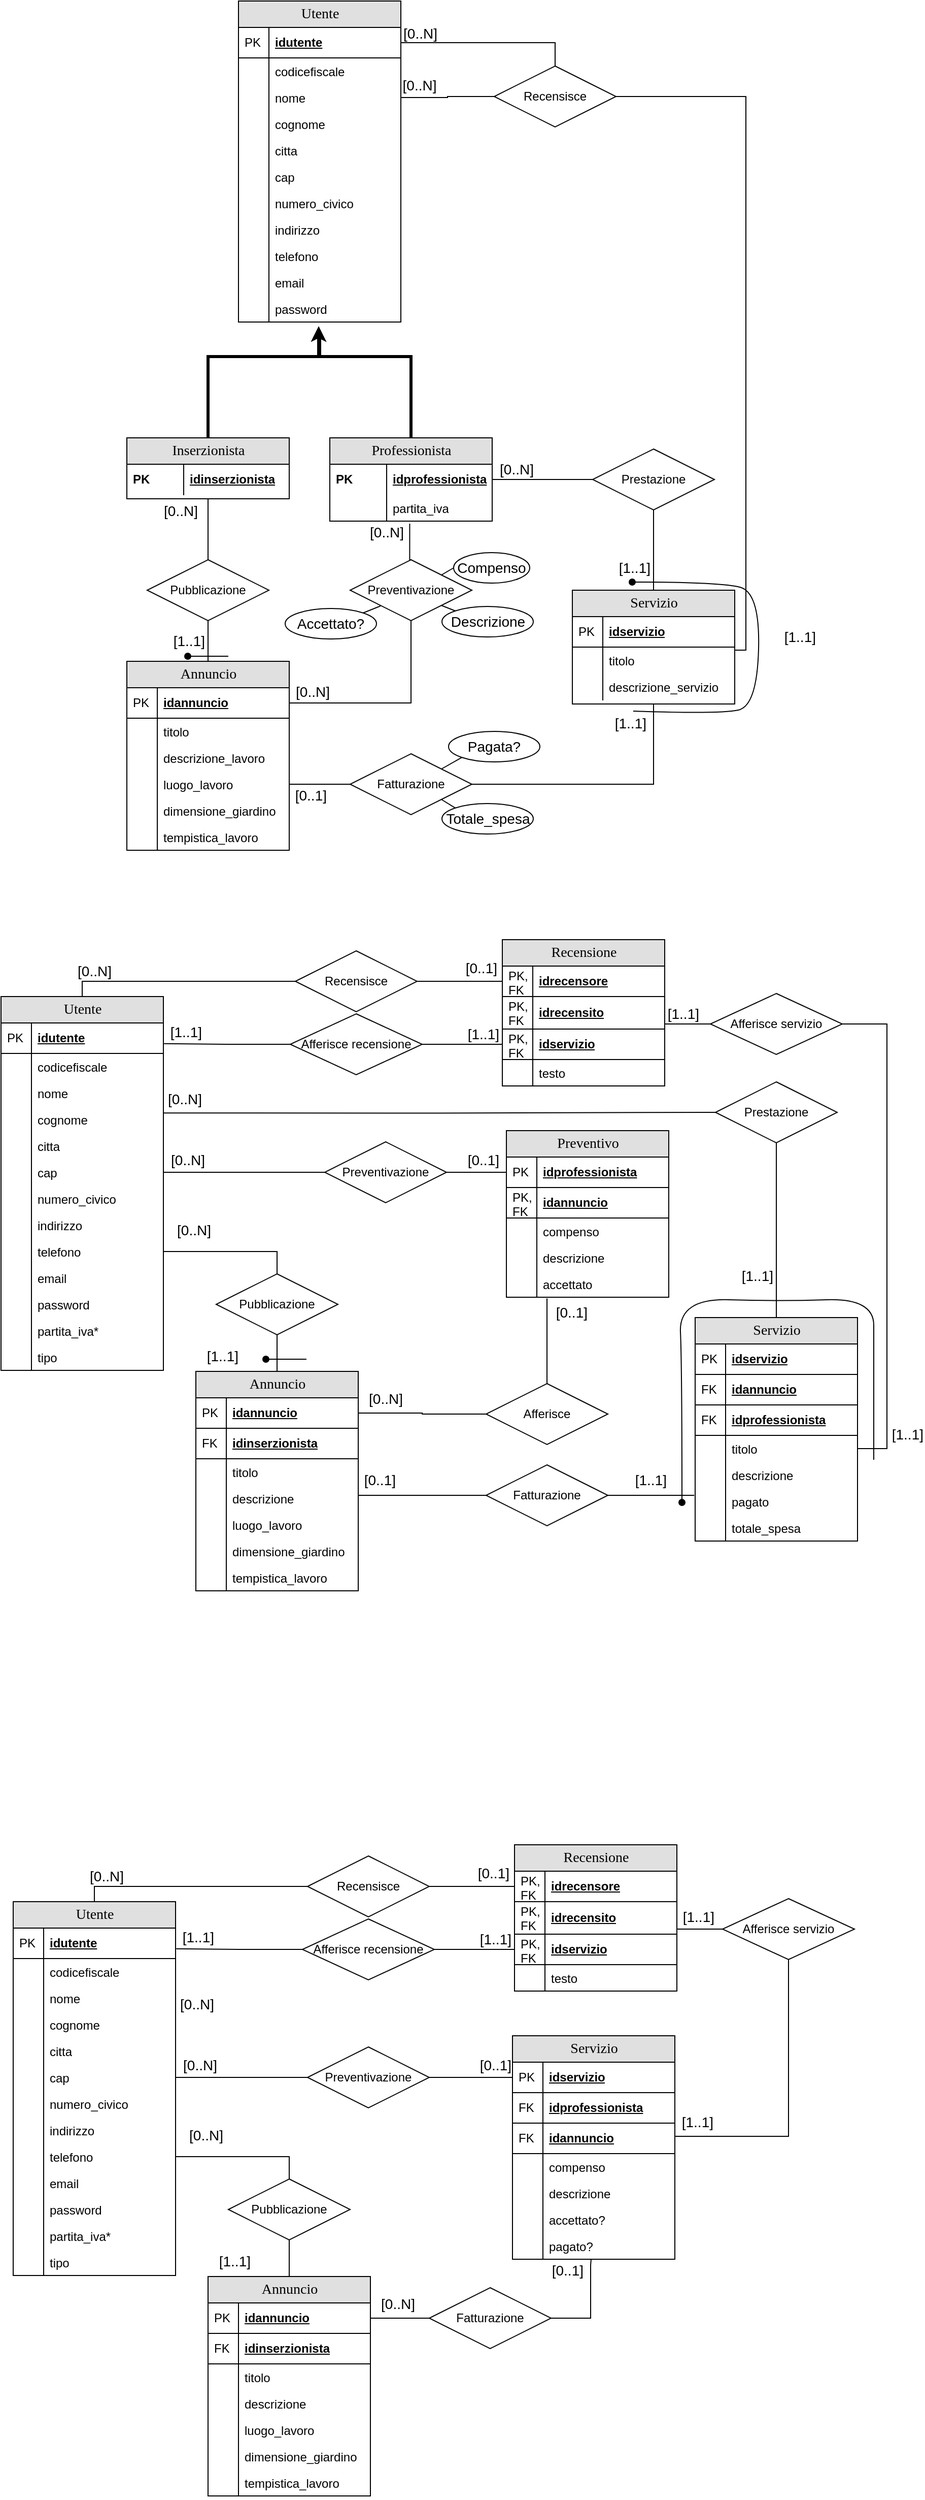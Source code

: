 <mxfile version="19.0.3" type="device"><diagram name="Page-1" id="e56a1550-8fbb-45ad-956c-1786394a9013"><mxGraphModel dx="1053" dy="635" grid="1" gridSize="3" guides="1" tooltips="1" connect="1" arrows="1" fold="1" page="1" pageScale="1" pageWidth="1100" pageHeight="850" background="none" math="0" shadow="0"><root><mxCell id="0"/><mxCell id="1" parent="0"/><mxCell id="FBhTyVJgUP0eBF0LgEku-11" style="edgeStyle=orthogonalEdgeStyle;rounded=0;orthogonalLoop=1;jettySize=auto;html=1;exitX=0.5;exitY=0;exitDx=0;exitDy=0;strokeWidth=3;entryX=0.494;entryY=1.154;entryDx=0;entryDy=0;entryPerimeter=0;" parent="1" source="2e49270ec7c68f3f-48" target="FBhTyVJgUP0eBF0LgEku-106" edge="1"><mxGeometry relative="1" as="geometry"><mxPoint x="397" y="269" as="targetPoint"/><Array as="points"><mxPoint x="288" y="359"/><mxPoint x="397" y="359"/></Array></mxGeometry></mxCell><mxCell id="2e49270ec7c68f3f-48" value="Inserzionista" style="swimlane;html=1;fontStyle=0;childLayout=stackLayout;horizontal=1;startSize=26;fillColor=#e0e0e0;horizontalStack=0;resizeParent=1;resizeLast=0;collapsible=1;marginBottom=0;swimlaneFillColor=#ffffff;align=center;rounded=0;shadow=0;comic=0;labelBackgroundColor=none;strokeWidth=1;fontFamily=Verdana;fontSize=14" parent="1" vertex="1"><mxGeometry x="208" y="439" width="160" height="60" as="geometry"/></mxCell><mxCell id="2e49270ec7c68f3f-49" value="idinserzionista" style="shape=partialRectangle;top=0;left=0;right=0;bottom=0;html=1;align=left;verticalAlign=middle;fillColor=none;spacingLeft=60;spacingRight=4;whiteSpace=wrap;overflow=hidden;rotatable=0;points=[[0,0.5],[1,0.5]];portConstraint=eastwest;dropTarget=0;fontStyle=5;" parent="2e49270ec7c68f3f-48" vertex="1"><mxGeometry y="26" width="160" height="30" as="geometry"/></mxCell><mxCell id="2e49270ec7c68f3f-50" value="PK" style="shape=partialRectangle;fontStyle=1;top=0;left=0;bottom=0;html=1;fillColor=none;align=left;verticalAlign=middle;spacingLeft=4;spacingRight=4;whiteSpace=wrap;overflow=hidden;rotatable=0;points=[];portConstraint=eastwest;part=1;" parent="2e49270ec7c68f3f-49" vertex="1" connectable="0"><mxGeometry width="56" height="30" as="geometry"/></mxCell><mxCell id="2e49270ec7c68f3f-80" value="Utente" style="swimlane;html=1;fontStyle=0;childLayout=stackLayout;horizontal=1;startSize=26;fillColor=#e0e0e0;horizontalStack=0;resizeParent=1;resizeLast=0;collapsible=1;marginBottom=0;swimlaneFillColor=#ffffff;align=center;rounded=0;shadow=0;comic=0;labelBackgroundColor=none;strokeWidth=1;fontFamily=Verdana;fontSize=14" parent="1" vertex="1"><mxGeometry x="318" y="9" width="160" height="316" as="geometry"/></mxCell><mxCell id="2e49270ec7c68f3f-81" value="idutente" style="shape=partialRectangle;top=0;left=0;right=0;bottom=1;html=1;align=left;verticalAlign=middle;fillColor=none;spacingLeft=34;spacingRight=4;whiteSpace=wrap;overflow=hidden;rotatable=0;points=[[0,0.5],[1,0.5]];portConstraint=eastwest;dropTarget=0;fontStyle=5;" parent="2e49270ec7c68f3f-80" vertex="1"><mxGeometry y="26" width="160" height="30" as="geometry"/></mxCell><mxCell id="2e49270ec7c68f3f-82" value="PK" style="shape=partialRectangle;top=0;left=0;bottom=0;html=1;fillColor=none;align=left;verticalAlign=middle;spacingLeft=4;spacingRight=4;whiteSpace=wrap;overflow=hidden;rotatable=0;points=[];portConstraint=eastwest;part=1;" parent="2e49270ec7c68f3f-81" vertex="1" connectable="0"><mxGeometry width="30" height="30" as="geometry"/></mxCell><mxCell id="FBhTyVJgUP0eBF0LgEku-24" value="codicefiscale" style="shape=partialRectangle;top=0;left=0;right=0;bottom=0;html=1;align=left;verticalAlign=top;fillColor=none;spacingLeft=34;spacingRight=4;whiteSpace=wrap;overflow=hidden;rotatable=0;points=[[0,0.5],[1,0.5]];portConstraint=eastwest;dropTarget=0;" parent="2e49270ec7c68f3f-80" vertex="1"><mxGeometry y="56" width="160" height="26" as="geometry"/></mxCell><mxCell id="FBhTyVJgUP0eBF0LgEku-25" value="" style="shape=partialRectangle;top=0;left=0;bottom=0;html=1;fillColor=none;align=left;verticalAlign=top;spacingLeft=4;spacingRight=4;whiteSpace=wrap;overflow=hidden;rotatable=0;points=[];portConstraint=eastwest;part=1;" parent="FBhTyVJgUP0eBF0LgEku-24" vertex="1" connectable="0"><mxGeometry width="30" height="26" as="geometry"/></mxCell><mxCell id="2e49270ec7c68f3f-87" value="nome&lt;br&gt;" style="shape=partialRectangle;top=0;left=0;right=0;bottom=0;html=1;align=left;verticalAlign=top;fillColor=none;spacingLeft=34;spacingRight=4;whiteSpace=wrap;overflow=hidden;rotatable=0;points=[[0,0.5],[1,0.5]];portConstraint=eastwest;dropTarget=0;" parent="2e49270ec7c68f3f-80" vertex="1"><mxGeometry y="82" width="160" height="26" as="geometry"/></mxCell><mxCell id="2e49270ec7c68f3f-88" value="" style="shape=partialRectangle;top=0;left=0;bottom=0;html=1;fillColor=none;align=left;verticalAlign=top;spacingLeft=4;spacingRight=4;whiteSpace=wrap;overflow=hidden;rotatable=0;points=[];portConstraint=eastwest;part=1;" parent="2e49270ec7c68f3f-87" vertex="1" connectable="0"><mxGeometry width="30" height="26" as="geometry"/></mxCell><mxCell id="FBhTyVJgUP0eBF0LgEku-18" value="cognome" style="shape=partialRectangle;top=0;left=0;right=0;bottom=0;html=1;align=left;verticalAlign=top;fillColor=none;spacingLeft=34;spacingRight=4;whiteSpace=wrap;overflow=hidden;rotatable=0;points=[[0,0.5],[1,0.5]];portConstraint=eastwest;dropTarget=0;" parent="2e49270ec7c68f3f-80" vertex="1"><mxGeometry y="108" width="160" height="26" as="geometry"/></mxCell><mxCell id="FBhTyVJgUP0eBF0LgEku-19" value="" style="shape=partialRectangle;top=0;left=0;bottom=0;html=1;fillColor=none;align=left;verticalAlign=top;spacingLeft=4;spacingRight=4;whiteSpace=wrap;overflow=hidden;rotatable=0;points=[];portConstraint=eastwest;part=1;" parent="FBhTyVJgUP0eBF0LgEku-18" vertex="1" connectable="0"><mxGeometry width="30" height="26" as="geometry"/></mxCell><mxCell id="2e49270ec7c68f3f-85" value="citta" style="shape=partialRectangle;top=0;left=0;right=0;bottom=0;html=1;align=left;verticalAlign=top;fillColor=none;spacingLeft=34;spacingRight=4;whiteSpace=wrap;overflow=hidden;rotatable=0;points=[[0,0.5],[1,0.5]];portConstraint=eastwest;dropTarget=0;" parent="2e49270ec7c68f3f-80" vertex="1"><mxGeometry y="134" width="160" height="26" as="geometry"/></mxCell><mxCell id="2e49270ec7c68f3f-86" value="" style="shape=partialRectangle;top=0;left=0;bottom=0;html=1;fillColor=none;align=left;verticalAlign=top;spacingLeft=4;spacingRight=4;whiteSpace=wrap;overflow=hidden;rotatable=0;points=[];portConstraint=eastwest;part=1;" parent="2e49270ec7c68f3f-85" vertex="1" connectable="0"><mxGeometry width="30" height="26" as="geometry"/></mxCell><mxCell id="2e49270ec7c68f3f-83" value="cap" style="shape=partialRectangle;top=0;left=0;right=0;bottom=0;html=1;align=left;verticalAlign=top;fillColor=none;spacingLeft=34;spacingRight=4;whiteSpace=wrap;overflow=hidden;rotatable=0;points=[[0,0.5],[1,0.5]];portConstraint=eastwest;dropTarget=0;" parent="2e49270ec7c68f3f-80" vertex="1"><mxGeometry y="160" width="160" height="26" as="geometry"/></mxCell><mxCell id="2e49270ec7c68f3f-84" value="" style="shape=partialRectangle;top=0;left=0;bottom=0;html=1;fillColor=none;align=left;verticalAlign=top;spacingLeft=4;spacingRight=4;whiteSpace=wrap;overflow=hidden;rotatable=0;points=[];portConstraint=eastwest;part=1;" parent="2e49270ec7c68f3f-83" vertex="1" connectable="0"><mxGeometry width="30" height="26" as="geometry"/></mxCell><mxCell id="FBhTyVJgUP0eBF0LgEku-14" value="numero_civico" style="shape=partialRectangle;top=0;left=0;right=0;bottom=0;html=1;align=left;verticalAlign=top;fillColor=none;spacingLeft=34;spacingRight=4;whiteSpace=wrap;overflow=hidden;rotatable=0;points=[[0,0.5],[1,0.5]];portConstraint=eastwest;dropTarget=0;" parent="2e49270ec7c68f3f-80" vertex="1"><mxGeometry y="186" width="160" height="26" as="geometry"/></mxCell><mxCell id="FBhTyVJgUP0eBF0LgEku-15" value="" style="shape=partialRectangle;top=0;left=0;bottom=0;html=1;fillColor=none;align=left;verticalAlign=top;spacingLeft=4;spacingRight=4;whiteSpace=wrap;overflow=hidden;rotatable=0;points=[];portConstraint=eastwest;part=1;" parent="FBhTyVJgUP0eBF0LgEku-14" vertex="1" connectable="0"><mxGeometry width="30" height="26" as="geometry"/></mxCell><mxCell id="FBhTyVJgUP0eBF0LgEku-16" value="indirizzo" style="shape=partialRectangle;top=0;left=0;right=0;bottom=0;html=1;align=left;verticalAlign=top;fillColor=none;spacingLeft=34;spacingRight=4;whiteSpace=wrap;overflow=hidden;rotatable=0;points=[[0,0.5],[1,0.5]];portConstraint=eastwest;dropTarget=0;" parent="2e49270ec7c68f3f-80" vertex="1"><mxGeometry y="212" width="160" height="26" as="geometry"/></mxCell><mxCell id="FBhTyVJgUP0eBF0LgEku-17" value="" style="shape=partialRectangle;top=0;left=0;bottom=0;html=1;fillColor=none;align=left;verticalAlign=top;spacingLeft=4;spacingRight=4;whiteSpace=wrap;overflow=hidden;rotatable=0;points=[];portConstraint=eastwest;part=1;" parent="FBhTyVJgUP0eBF0LgEku-16" vertex="1" connectable="0"><mxGeometry width="30" height="26" as="geometry"/></mxCell><mxCell id="FBhTyVJgUP0eBF0LgEku-22" value="telefono" style="shape=partialRectangle;top=0;left=0;right=0;bottom=0;html=1;align=left;verticalAlign=top;fillColor=none;spacingLeft=34;spacingRight=4;whiteSpace=wrap;overflow=hidden;rotatable=0;points=[[0,0.5],[1,0.5]];portConstraint=eastwest;dropTarget=0;" parent="2e49270ec7c68f3f-80" vertex="1"><mxGeometry y="238" width="160" height="26" as="geometry"/></mxCell><mxCell id="FBhTyVJgUP0eBF0LgEku-23" value="" style="shape=partialRectangle;top=0;left=0;bottom=0;html=1;fillColor=none;align=left;verticalAlign=top;spacingLeft=4;spacingRight=4;whiteSpace=wrap;overflow=hidden;rotatable=0;points=[];portConstraint=eastwest;part=1;" parent="FBhTyVJgUP0eBF0LgEku-22" vertex="1" connectable="0"><mxGeometry width="30" height="26" as="geometry"/></mxCell><mxCell id="FBhTyVJgUP0eBF0LgEku-20" value="email" style="shape=partialRectangle;top=0;left=0;right=0;bottom=0;html=1;align=left;verticalAlign=top;fillColor=none;spacingLeft=34;spacingRight=4;whiteSpace=wrap;overflow=hidden;rotatable=0;points=[[0,0.5],[1,0.5]];portConstraint=eastwest;dropTarget=0;" parent="2e49270ec7c68f3f-80" vertex="1"><mxGeometry y="264" width="160" height="26" as="geometry"/></mxCell><mxCell id="FBhTyVJgUP0eBF0LgEku-21" value="" style="shape=partialRectangle;top=0;left=0;bottom=0;html=1;fillColor=none;align=left;verticalAlign=top;spacingLeft=4;spacingRight=4;whiteSpace=wrap;overflow=hidden;rotatable=0;points=[];portConstraint=eastwest;part=1;" parent="FBhTyVJgUP0eBF0LgEku-20" vertex="1" connectable="0"><mxGeometry width="30" height="26" as="geometry"/></mxCell><mxCell id="FBhTyVJgUP0eBF0LgEku-106" value="password" style="shape=partialRectangle;top=0;left=0;right=0;bottom=0;html=1;align=left;verticalAlign=top;fillColor=none;spacingLeft=34;spacingRight=4;whiteSpace=wrap;overflow=hidden;rotatable=0;points=[[0,0.5],[1,0.5]];portConstraint=eastwest;dropTarget=0;" parent="2e49270ec7c68f3f-80" vertex="1"><mxGeometry y="290" width="160" height="26" as="geometry"/></mxCell><mxCell id="FBhTyVJgUP0eBF0LgEku-107" value="" style="shape=partialRectangle;top=0;left=0;bottom=0;html=1;fillColor=none;align=left;verticalAlign=top;spacingLeft=4;spacingRight=4;whiteSpace=wrap;overflow=hidden;rotatable=0;points=[];portConstraint=eastwest;part=1;" parent="FBhTyVJgUP0eBF0LgEku-106" vertex="1" connectable="0"><mxGeometry width="30" height="26" as="geometry"/></mxCell><mxCell id="FBhTyVJgUP0eBF0LgEku-13" style="edgeStyle=orthogonalEdgeStyle;rounded=0;orthogonalLoop=1;jettySize=auto;html=1;exitX=0.5;exitY=0;exitDx=0;exitDy=0;endArrow=none;endFill=0;strokeWidth=3;" parent="1" source="FBhTyVJgUP0eBF0LgEku-3" edge="1"><mxGeometry relative="1" as="geometry"><mxPoint x="398" y="339" as="targetPoint"/><Array as="points"><mxPoint x="488" y="359"/><mxPoint x="398" y="359"/></Array></mxGeometry></mxCell><mxCell id="FBhTyVJgUP0eBF0LgEku-3" value="Professionista" style="swimlane;html=1;fontStyle=0;childLayout=stackLayout;horizontal=1;startSize=26;fillColor=#e0e0e0;horizontalStack=0;resizeParent=1;resizeLast=0;collapsible=1;marginBottom=0;swimlaneFillColor=#ffffff;align=center;rounded=0;shadow=0;comic=0;labelBackgroundColor=none;strokeWidth=1;fontFamily=Verdana;fontSize=14" parent="1" vertex="1"><mxGeometry x="408" y="439" width="160" height="82" as="geometry"/></mxCell><mxCell id="FBhTyVJgUP0eBF0LgEku-4" value="idprofessionista" style="shape=partialRectangle;top=0;left=0;right=0;bottom=0;html=1;align=left;verticalAlign=middle;fillColor=none;spacingLeft=60;spacingRight=4;whiteSpace=wrap;overflow=hidden;rotatable=0;points=[[0,0.5],[1,0.5]];portConstraint=eastwest;dropTarget=0;fontStyle=5;" parent="FBhTyVJgUP0eBF0LgEku-3" vertex="1"><mxGeometry y="26" width="160" height="30" as="geometry"/></mxCell><mxCell id="FBhTyVJgUP0eBF0LgEku-5" value="PK" style="shape=partialRectangle;fontStyle=1;top=0;left=0;bottom=0;html=1;fillColor=none;align=left;verticalAlign=middle;spacingLeft=4;spacingRight=4;whiteSpace=wrap;overflow=hidden;rotatable=0;points=[];portConstraint=eastwest;part=1;" parent="FBhTyVJgUP0eBF0LgEku-4" vertex="1" connectable="0"><mxGeometry width="56" height="30" as="geometry"/></mxCell><mxCell id="FBhTyVJgUP0eBF0LgEku-8" value="partita_iva" style="shape=partialRectangle;top=0;left=0;right=0;bottom=0;html=1;align=left;verticalAlign=top;fillColor=none;spacingLeft=60;spacingRight=4;whiteSpace=wrap;overflow=hidden;rotatable=0;points=[[0,0.5],[1,0.5]];portConstraint=eastwest;dropTarget=0;" parent="FBhTyVJgUP0eBF0LgEku-3" vertex="1"><mxGeometry y="56" width="160" height="26" as="geometry"/></mxCell><mxCell id="FBhTyVJgUP0eBF0LgEku-9" value="" style="shape=partialRectangle;top=0;left=0;bottom=0;html=1;fillColor=none;align=left;verticalAlign=top;spacingLeft=4;spacingRight=4;whiteSpace=wrap;overflow=hidden;rotatable=0;points=[];portConstraint=eastwest;part=1;" parent="FBhTyVJgUP0eBF0LgEku-8" vertex="1" connectable="0"><mxGeometry width="56" height="26" as="geometry"/></mxCell><mxCell id="FBhTyVJgUP0eBF0LgEku-41" value="Annuncio" style="swimlane;html=1;fontStyle=0;childLayout=stackLayout;horizontal=1;startSize=26;fillColor=#e0e0e0;horizontalStack=0;resizeParent=1;resizeLast=0;collapsible=1;marginBottom=0;swimlaneFillColor=#ffffff;align=center;rounded=0;shadow=0;comic=0;labelBackgroundColor=none;strokeWidth=1;fontFamily=Verdana;fontSize=14;swimlaneLine=1;" parent="1" vertex="1"><mxGeometry x="208" y="659" width="160" height="186" as="geometry"/></mxCell><mxCell id="FBhTyVJgUP0eBF0LgEku-42" value="idannuncio" style="shape=partialRectangle;top=0;left=0;right=0;bottom=1;html=1;align=left;verticalAlign=middle;fillColor=none;spacingLeft=34;spacingRight=4;whiteSpace=wrap;overflow=hidden;rotatable=0;points=[[0,0.5],[1,0.5]];portConstraint=eastwest;dropTarget=0;fontStyle=5;" parent="FBhTyVJgUP0eBF0LgEku-41" vertex="1"><mxGeometry y="26" width="160" height="30" as="geometry"/></mxCell><mxCell id="FBhTyVJgUP0eBF0LgEku-43" value="PK" style="shape=partialRectangle;top=0;left=0;bottom=0;html=1;fillColor=none;align=left;verticalAlign=middle;spacingLeft=4;spacingRight=4;whiteSpace=wrap;overflow=hidden;rotatable=0;points=[];portConstraint=eastwest;part=1;" parent="FBhTyVJgUP0eBF0LgEku-42" vertex="1" connectable="0"><mxGeometry width="30" height="30" as="geometry"/></mxCell><mxCell id="FBhTyVJgUP0eBF0LgEku-44" value="titolo" style="shape=partialRectangle;top=0;left=0;right=0;bottom=0;html=1;align=left;verticalAlign=top;fillColor=none;spacingLeft=34;spacingRight=4;whiteSpace=wrap;overflow=hidden;rotatable=0;points=[[0,0.5],[1,0.5]];portConstraint=eastwest;dropTarget=0;" parent="FBhTyVJgUP0eBF0LgEku-41" vertex="1"><mxGeometry y="56" width="160" height="26" as="geometry"/></mxCell><mxCell id="FBhTyVJgUP0eBF0LgEku-45" value="" style="shape=partialRectangle;top=0;left=0;bottom=0;html=1;fillColor=none;align=left;verticalAlign=top;spacingLeft=4;spacingRight=4;whiteSpace=wrap;overflow=hidden;rotatable=0;points=[];portConstraint=eastwest;part=1;" parent="FBhTyVJgUP0eBF0LgEku-44" vertex="1" connectable="0"><mxGeometry width="30" height="26" as="geometry"/></mxCell><mxCell id="FBhTyVJgUP0eBF0LgEku-46" value="descrizione_lavoro" style="shape=partialRectangle;top=0;left=0;right=0;bottom=0;html=1;align=left;verticalAlign=top;fillColor=none;spacingLeft=34;spacingRight=4;whiteSpace=wrap;overflow=hidden;rotatable=0;points=[[0,0.5],[1,0.5]];portConstraint=eastwest;dropTarget=0;" parent="FBhTyVJgUP0eBF0LgEku-41" vertex="1"><mxGeometry y="82" width="160" height="26" as="geometry"/></mxCell><mxCell id="FBhTyVJgUP0eBF0LgEku-47" value="" style="shape=partialRectangle;top=0;left=0;bottom=0;html=1;fillColor=none;align=left;verticalAlign=top;spacingLeft=4;spacingRight=4;whiteSpace=wrap;overflow=hidden;rotatable=0;points=[];portConstraint=eastwest;part=1;" parent="FBhTyVJgUP0eBF0LgEku-46" vertex="1" connectable="0"><mxGeometry width="30" height="26" as="geometry"/></mxCell><mxCell id="FBhTyVJgUP0eBF0LgEku-48" value="luogo_lavoro" style="shape=partialRectangle;top=0;left=0;right=0;bottom=0;html=1;align=left;verticalAlign=top;fillColor=none;spacingLeft=34;spacingRight=4;whiteSpace=wrap;overflow=hidden;rotatable=0;points=[[0,0.5],[1,0.5]];portConstraint=eastwest;dropTarget=0;" parent="FBhTyVJgUP0eBF0LgEku-41" vertex="1"><mxGeometry y="108" width="160" height="26" as="geometry"/></mxCell><mxCell id="FBhTyVJgUP0eBF0LgEku-49" value="" style="shape=partialRectangle;top=0;left=0;bottom=0;html=1;fillColor=none;align=left;verticalAlign=top;spacingLeft=4;spacingRight=4;whiteSpace=wrap;overflow=hidden;rotatable=0;points=[];portConstraint=eastwest;part=1;" parent="FBhTyVJgUP0eBF0LgEku-48" vertex="1" connectable="0"><mxGeometry width="30" height="26" as="geometry"/></mxCell><mxCell id="FBhTyVJgUP0eBF0LgEku-59" value="dimensione_giardino" style="shape=partialRectangle;top=0;left=0;right=0;bottom=0;html=1;align=left;verticalAlign=top;fillColor=none;spacingLeft=34;spacingRight=4;whiteSpace=wrap;overflow=hidden;rotatable=0;points=[[0,0.5],[1,0.5]];portConstraint=eastwest;dropTarget=0;" parent="FBhTyVJgUP0eBF0LgEku-41" vertex="1"><mxGeometry y="134" width="160" height="26" as="geometry"/></mxCell><mxCell id="FBhTyVJgUP0eBF0LgEku-60" value="" style="shape=partialRectangle;top=0;left=0;bottom=0;html=1;fillColor=none;align=left;verticalAlign=top;spacingLeft=4;spacingRight=4;whiteSpace=wrap;overflow=hidden;rotatable=0;points=[];portConstraint=eastwest;part=1;" parent="FBhTyVJgUP0eBF0LgEku-59" vertex="1" connectable="0"><mxGeometry width="30" height="26" as="geometry"/></mxCell><mxCell id="FBhTyVJgUP0eBF0LgEku-61" value="tempistica_lavoro" style="shape=partialRectangle;top=0;left=0;right=0;bottom=0;html=1;align=left;verticalAlign=top;fillColor=none;spacingLeft=34;spacingRight=4;whiteSpace=wrap;overflow=hidden;rotatable=0;points=[[0,0.5],[1,0.5]];portConstraint=eastwest;dropTarget=0;" parent="FBhTyVJgUP0eBF0LgEku-41" vertex="1"><mxGeometry y="160" width="160" height="26" as="geometry"/></mxCell><mxCell id="FBhTyVJgUP0eBF0LgEku-62" value="" style="shape=partialRectangle;top=0;left=0;bottom=0;html=1;fillColor=none;align=left;verticalAlign=top;spacingLeft=4;spacingRight=4;whiteSpace=wrap;overflow=hidden;rotatable=0;points=[];portConstraint=eastwest;part=1;" parent="FBhTyVJgUP0eBF0LgEku-61" vertex="1" connectable="0"><mxGeometry width="30" height="26" as="geometry"/></mxCell><mxCell id="FBhTyVJgUP0eBF0LgEku-93" style="edgeStyle=orthogonalEdgeStyle;rounded=0;orthogonalLoop=1;jettySize=auto;html=1;exitX=0.5;exitY=0;exitDx=0;exitDy=0;entryX=0.5;entryY=1;entryDx=0;entryDy=0;fontSize=14;endArrow=none;endFill=0;strokeWidth=1;" parent="1" source="FBhTyVJgUP0eBF0LgEku-52" target="2e49270ec7c68f3f-48" edge="1"><mxGeometry relative="1" as="geometry"/></mxCell><mxCell id="FBhTyVJgUP0eBF0LgEku-94" style="edgeStyle=orthogonalEdgeStyle;rounded=0;orthogonalLoop=1;jettySize=auto;html=1;exitX=0.5;exitY=1;exitDx=0;exitDy=0;entryX=0.5;entryY=0;entryDx=0;entryDy=0;fontSize=14;endArrow=none;endFill=0;strokeWidth=1;" parent="1" source="FBhTyVJgUP0eBF0LgEku-52" target="FBhTyVJgUP0eBF0LgEku-41" edge="1"><mxGeometry relative="1" as="geometry"/></mxCell><mxCell id="FBhTyVJgUP0eBF0LgEku-52" value="Pubblicazione" style="shape=rhombus;perimeter=rhombusPerimeter;whiteSpace=wrap;html=1;align=center;" parent="1" vertex="1"><mxGeometry x="228" y="559" width="120" height="60" as="geometry"/></mxCell><mxCell id="FBhTyVJgUP0eBF0LgEku-63" value="Servizio" style="swimlane;html=1;fontStyle=0;childLayout=stackLayout;horizontal=1;startSize=26;fillColor=#e0e0e0;horizontalStack=0;resizeParent=1;resizeLast=0;collapsible=1;marginBottom=0;swimlaneFillColor=#ffffff;align=center;rounded=0;shadow=0;comic=0;labelBackgroundColor=none;strokeWidth=1;fontFamily=Verdana;fontSize=14;swimlaneLine=1;" parent="1" vertex="1"><mxGeometry x="647" y="589" width="160" height="112" as="geometry"/></mxCell><mxCell id="FBhTyVJgUP0eBF0LgEku-64" value="idservizio" style="shape=partialRectangle;top=0;left=0;right=0;bottom=1;html=1;align=left;verticalAlign=middle;fillColor=none;spacingLeft=34;spacingRight=4;whiteSpace=wrap;overflow=hidden;rotatable=0;points=[[0,0.5],[1,0.5]];portConstraint=eastwest;dropTarget=0;fontStyle=5;" parent="FBhTyVJgUP0eBF0LgEku-63" vertex="1"><mxGeometry y="26" width="160" height="30" as="geometry"/></mxCell><mxCell id="FBhTyVJgUP0eBF0LgEku-65" value="PK" style="shape=partialRectangle;top=0;left=0;bottom=0;html=1;fillColor=none;align=left;verticalAlign=middle;spacingLeft=4;spacingRight=4;whiteSpace=wrap;overflow=hidden;rotatable=0;points=[];portConstraint=eastwest;part=1;" parent="FBhTyVJgUP0eBF0LgEku-64" vertex="1" connectable="0"><mxGeometry width="30" height="30" as="geometry"/></mxCell><mxCell id="FBhTyVJgUP0eBF0LgEku-66" value="titolo" style="shape=partialRectangle;top=0;left=0;right=0;bottom=0;html=1;align=left;verticalAlign=top;fillColor=none;spacingLeft=34;spacingRight=4;whiteSpace=wrap;overflow=hidden;rotatable=0;points=[[0,0.5],[1,0.5]];portConstraint=eastwest;dropTarget=0;" parent="FBhTyVJgUP0eBF0LgEku-63" vertex="1"><mxGeometry y="56" width="160" height="26" as="geometry"/></mxCell><mxCell id="FBhTyVJgUP0eBF0LgEku-67" value="" style="shape=partialRectangle;top=0;left=0;bottom=0;html=1;fillColor=none;align=left;verticalAlign=top;spacingLeft=4;spacingRight=4;whiteSpace=wrap;overflow=hidden;rotatable=0;points=[];portConstraint=eastwest;part=1;" parent="FBhTyVJgUP0eBF0LgEku-66" vertex="1" connectable="0"><mxGeometry width="30" height="26" as="geometry"/></mxCell><mxCell id="FBhTyVJgUP0eBF0LgEku-68" value="descrizione_servizio" style="shape=partialRectangle;top=0;left=0;right=0;bottom=0;html=1;align=left;verticalAlign=top;fillColor=none;spacingLeft=34;spacingRight=4;whiteSpace=wrap;overflow=hidden;rotatable=0;points=[[0,0.5],[1,0.5]];portConstraint=eastwest;dropTarget=0;" parent="FBhTyVJgUP0eBF0LgEku-63" vertex="1"><mxGeometry y="82" width="160" height="26" as="geometry"/></mxCell><mxCell id="FBhTyVJgUP0eBF0LgEku-69" value="" style="shape=partialRectangle;top=0;left=0;bottom=0;html=1;fillColor=none;align=left;verticalAlign=top;spacingLeft=4;spacingRight=4;whiteSpace=wrap;overflow=hidden;rotatable=0;points=[];portConstraint=eastwest;part=1;" parent="FBhTyVJgUP0eBF0LgEku-68" vertex="1" connectable="0"><mxGeometry width="30" height="26" as="geometry"/></mxCell><mxCell id="FBhTyVJgUP0eBF0LgEku-80" style="edgeStyle=orthogonalEdgeStyle;rounded=0;orthogonalLoop=1;jettySize=auto;html=1;exitX=0;exitY=0.5;exitDx=0;exitDy=0;entryX=1;entryY=0.5;entryDx=0;entryDy=0;fontSize=14;endArrow=none;endFill=0;strokeWidth=1;" parent="1" source="FBhTyVJgUP0eBF0LgEku-76" target="2e49270ec7c68f3f-87" edge="1"><mxGeometry relative="1" as="geometry"/></mxCell><mxCell id="FBhTyVJgUP0eBF0LgEku-81" value="[0..N]" style="edgeLabel;html=1;align=center;verticalAlign=middle;resizable=0;points=[];fontSize=14;" parent="FBhTyVJgUP0eBF0LgEku-80" vertex="1" connectable="0"><mxGeometry x="0.866" y="-2" relative="1" as="geometry"><mxPoint x="12" y="-10" as="offset"/></mxGeometry></mxCell><mxCell id="FBhTyVJgUP0eBF0LgEku-116" style="edgeStyle=orthogonalEdgeStyle;rounded=0;orthogonalLoop=1;jettySize=auto;html=1;exitX=1;exitY=0.5;exitDx=0;exitDy=0;entryX=0.997;entryY=1.1;entryDx=0;entryDy=0;fontSize=14;startArrow=none;startFill=0;endArrow=none;endFill=0;strokeWidth=1;entryPerimeter=0;" parent="1" source="FBhTyVJgUP0eBF0LgEku-76" target="FBhTyVJgUP0eBF0LgEku-64" edge="1"><mxGeometry relative="1" as="geometry"><Array as="points"><mxPoint x="818" y="103"/><mxPoint x="818" y="648"/></Array></mxGeometry></mxCell><mxCell id="FBhTyVJgUP0eBF0LgEku-76" value="Recensisce" style="shape=rhombus;perimeter=rhombusPerimeter;whiteSpace=wrap;html=1;align=center;" parent="1" vertex="1"><mxGeometry x="570" y="73" width="120" height="60" as="geometry"/></mxCell><mxCell id="FBhTyVJgUP0eBF0LgEku-77" value="" style="endArrow=none;html=1;rounded=0;strokeWidth=1;exitX=1;exitY=0.5;exitDx=0;exitDy=0;entryX=0.5;entryY=0;entryDx=0;entryDy=0;" parent="1" source="2e49270ec7c68f3f-81" target="FBhTyVJgUP0eBF0LgEku-76" edge="1"><mxGeometry relative="1" as="geometry"><mxPoint x="448" y="-71" as="sourcePoint"/><mxPoint x="608" y="-71" as="targetPoint"/><Array as="points"><mxPoint x="630" y="50"/></Array></mxGeometry></mxCell><mxCell id="FBhTyVJgUP0eBF0LgEku-78" value="[0..N]" style="resizable=0;html=1;align=right;verticalAlign=bottom;fontSize=14;" parent="FBhTyVJgUP0eBF0LgEku-77" connectable="0" vertex="1"><mxGeometry x="1" relative="1" as="geometry"><mxPoint x="-116" y="-22" as="offset"/></mxGeometry></mxCell><mxCell id="FBhTyVJgUP0eBF0LgEku-95" value="[0..N]" style="resizable=0;html=1;align=right;verticalAlign=bottom;fontSize=14;" parent="1" connectable="0" vertex="1"><mxGeometry x="1" relative="1" as="geometry"><mxPoint x="278" y="521" as="offset"/></mxGeometry></mxCell><mxCell id="FBhTyVJgUP0eBF0LgEku-97" value="[1..1]" style="resizable=0;html=1;align=right;verticalAlign=bottom;fontSize=14;" parent="1" connectable="0" vertex="1"><mxGeometry x="1" relative="1" as="geometry"><mxPoint x="285" y="649" as="offset"/></mxGeometry></mxCell><mxCell id="FBhTyVJgUP0eBF0LgEku-99" style="edgeStyle=orthogonalEdgeStyle;rounded=0;orthogonalLoop=1;jettySize=auto;html=1;exitX=0.5;exitY=0;exitDx=0;exitDy=0;entryX=0.492;entryY=1.096;entryDx=0;entryDy=0;entryPerimeter=0;fontSize=14;endArrow=none;endFill=0;strokeWidth=1;" parent="1" source="FBhTyVJgUP0eBF0LgEku-98" target="FBhTyVJgUP0eBF0LgEku-8" edge="1"><mxGeometry relative="1" as="geometry"/></mxCell><mxCell id="FBhTyVJgUP0eBF0LgEku-100" style="edgeStyle=orthogonalEdgeStyle;rounded=0;orthogonalLoop=1;jettySize=auto;html=1;exitX=0.5;exitY=1;exitDx=0;exitDy=0;entryX=1;entryY=0.5;entryDx=0;entryDy=0;fontSize=14;endArrow=none;endFill=0;strokeWidth=1;" parent="1" source="FBhTyVJgUP0eBF0LgEku-98" target="FBhTyVJgUP0eBF0LgEku-42" edge="1"><mxGeometry relative="1" as="geometry"><Array as="points"><mxPoint x="488" y="700"/></Array></mxGeometry></mxCell><mxCell id="FBhTyVJgUP0eBF0LgEku-98" value="Preventivazione" style="shape=rhombus;perimeter=rhombusPerimeter;whiteSpace=wrap;html=1;align=center;" parent="1" vertex="1"><mxGeometry x="428" y="559" width="120" height="60" as="geometry"/></mxCell><mxCell id="FBhTyVJgUP0eBF0LgEku-102" value="[0..N]" style="resizable=0;html=1;align=right;verticalAlign=bottom;fontSize=14;" parent="1" connectable="0" vertex="1"><mxGeometry x="1" relative="1" as="geometry"><mxPoint x="481" y="542" as="offset"/></mxGeometry></mxCell><mxCell id="FBhTyVJgUP0eBF0LgEku-103" value="[0..N]" style="resizable=0;html=1;align=right;verticalAlign=bottom;fontSize=14;" parent="1" connectable="0" vertex="1"><mxGeometry x="1" relative="1" as="geometry"><mxPoint x="408" y="699" as="offset"/></mxGeometry></mxCell><mxCell id="FBhTyVJgUP0eBF0LgEku-108" value="" style="endArrow=none;html=1;rounded=0;fontSize=14;strokeWidth=1;startArrow=oval;startFill=1;" parent="1" edge="1"><mxGeometry width="50" height="50" relative="1" as="geometry"><mxPoint x="268" y="654" as="sourcePoint"/><mxPoint x="308" y="654" as="targetPoint"/></mxGeometry></mxCell><mxCell id="FBhTyVJgUP0eBF0LgEku-109" value="Compenso" style="ellipse;whiteSpace=wrap;html=1;align=center;fontSize=14;" parent="1" vertex="1"><mxGeometry x="530" y="552" width="75" height="30" as="geometry"/></mxCell><mxCell id="FBhTyVJgUP0eBF0LgEku-110" value="Descrizione" style="ellipse;whiteSpace=wrap;html=1;align=center;fontSize=14;" parent="1" vertex="1"><mxGeometry x="518.5" y="605" width="90" height="30" as="geometry"/></mxCell><mxCell id="FBhTyVJgUP0eBF0LgEku-114" value="" style="endArrow=none;html=1;rounded=0;fontSize=14;strokeWidth=1;entryX=0;entryY=0.5;entryDx=0;entryDy=0;exitX=1;exitY=0;exitDx=0;exitDy=0;" parent="1" source="FBhTyVJgUP0eBF0LgEku-98" target="FBhTyVJgUP0eBF0LgEku-109" edge="1"><mxGeometry width="50" height="50" relative="1" as="geometry"><mxPoint x="568" y="569" as="sourcePoint"/><mxPoint x="618" y="519" as="targetPoint"/></mxGeometry></mxCell><mxCell id="FBhTyVJgUP0eBF0LgEku-115" value="" style="endArrow=none;html=1;rounded=0;fontSize=14;strokeWidth=1;entryX=1;entryY=1;entryDx=0;entryDy=0;exitX=0;exitY=0;exitDx=0;exitDy=0;" parent="1" source="FBhTyVJgUP0eBF0LgEku-110" target="FBhTyVJgUP0eBF0LgEku-98" edge="1"><mxGeometry width="50" height="50" relative="1" as="geometry"><mxPoint x="568" y="569" as="sourcePoint"/><mxPoint x="618" y="519" as="targetPoint"/></mxGeometry></mxCell><mxCell id="FBhTyVJgUP0eBF0LgEku-122" style="edgeStyle=orthogonalEdgeStyle;rounded=0;orthogonalLoop=1;jettySize=auto;html=1;exitX=1;exitY=0.5;exitDx=0;exitDy=0;entryX=0.5;entryY=1;entryDx=0;entryDy=0;fontSize=14;startArrow=none;startFill=0;endArrow=none;endFill=0;strokeWidth=1;" parent="1" source="FBhTyVJgUP0eBF0LgEku-117" target="FBhTyVJgUP0eBF0LgEku-63" edge="1"><mxGeometry relative="1" as="geometry"/></mxCell><mxCell id="FBhTyVJgUP0eBF0LgEku-117" value="Fatturazione" style="shape=rhombus;perimeter=rhombusPerimeter;whiteSpace=wrap;html=1;align=center;" parent="1" vertex="1"><mxGeometry x="428" y="750" width="120" height="60" as="geometry"/></mxCell><mxCell id="FBhTyVJgUP0eBF0LgEku-120" value="Totale_spesa" style="ellipse;whiteSpace=wrap;html=1;align=center;fontSize=14;" parent="1" vertex="1"><mxGeometry x="518.5" y="799" width="90" height="30" as="geometry"/></mxCell><mxCell id="FBhTyVJgUP0eBF0LgEku-121" value="" style="endArrow=none;html=1;rounded=0;fontSize=14;strokeWidth=1;entryX=1;entryY=1;entryDx=0;entryDy=0;exitX=0;exitY=0;exitDx=0;exitDy=0;" parent="1" source="FBhTyVJgUP0eBF0LgEku-120" target="FBhTyVJgUP0eBF0LgEku-117" edge="1"><mxGeometry width="50" height="50" relative="1" as="geometry"><mxPoint x="541.68" y="619.393" as="sourcePoint"/><mxPoint x="528" y="614" as="targetPoint"/></mxGeometry></mxCell><mxCell id="FBhTyVJgUP0eBF0LgEku-125" style="edgeStyle=orthogonalEdgeStyle;rounded=0;orthogonalLoop=1;jettySize=auto;html=1;exitX=1;exitY=0.5;exitDx=0;exitDy=0;entryX=0;entryY=0.5;entryDx=0;entryDy=0;fontSize=14;startArrow=none;startFill=0;endArrow=none;endFill=0;strokeWidth=1;" parent="1" source="FBhTyVJgUP0eBF0LgEku-48" target="FBhTyVJgUP0eBF0LgEku-117" edge="1"><mxGeometry relative="1" as="geometry"/></mxCell><mxCell id="FBhTyVJgUP0eBF0LgEku-128" style="edgeStyle=orthogonalEdgeStyle;rounded=0;orthogonalLoop=1;jettySize=auto;html=1;exitX=0.5;exitY=1;exitDx=0;exitDy=0;entryX=0.5;entryY=0;entryDx=0;entryDy=0;fontSize=14;startArrow=none;startFill=0;endArrow=none;endFill=0;strokeWidth=1;" parent="1" source="FBhTyVJgUP0eBF0LgEku-126" target="FBhTyVJgUP0eBF0LgEku-63" edge="1"><mxGeometry relative="1" as="geometry"/></mxCell><mxCell id="FBhTyVJgUP0eBF0LgEku-126" value="Prestazione" style="shape=rhombus;perimeter=rhombusPerimeter;whiteSpace=wrap;html=1;align=center;" parent="1" vertex="1"><mxGeometry x="667" y="450" width="120" height="60" as="geometry"/></mxCell><mxCell id="FBhTyVJgUP0eBF0LgEku-127" style="edgeStyle=orthogonalEdgeStyle;rounded=0;orthogonalLoop=1;jettySize=auto;html=1;exitX=1;exitY=0.5;exitDx=0;exitDy=0;entryX=0;entryY=0.5;entryDx=0;entryDy=0;fontSize=14;startArrow=none;startFill=0;endArrow=none;endFill=0;strokeWidth=1;" parent="1" source="FBhTyVJgUP0eBF0LgEku-4" target="FBhTyVJgUP0eBF0LgEku-126" edge="1"><mxGeometry relative="1" as="geometry"/></mxCell><mxCell id="FBhTyVJgUP0eBF0LgEku-131" value="[1..1]" style="resizable=0;html=1;align=right;verticalAlign=bottom;fontSize=14;" parent="1" connectable="0" vertex="1"><mxGeometry x="1" relative="1" as="geometry"><mxPoint x="724" y="577" as="offset"/></mxGeometry></mxCell><mxCell id="FBhTyVJgUP0eBF0LgEku-133" value="[0..N]" style="resizable=0;html=1;align=right;verticalAlign=bottom;fontSize=14;" parent="1" connectable="0" vertex="1"><mxGeometry x="1" relative="1" as="geometry"><mxPoint x="609" y="480" as="offset"/></mxGeometry></mxCell><mxCell id="FBhTyVJgUP0eBF0LgEku-134" value="[0..1]" style="resizable=0;html=1;align=right;verticalAlign=bottom;fontSize=14;" parent="1" connectable="0" vertex="1"><mxGeometry x="1" relative="1" as="geometry"><mxPoint x="405" y="801" as="offset"/></mxGeometry></mxCell><mxCell id="FBhTyVJgUP0eBF0LgEku-136" value="[1..1]" style="resizable=0;html=1;align=right;verticalAlign=bottom;fontSize=14;" parent="1" connectable="0" vertex="1"><mxGeometry x="1" relative="1" as="geometry"><mxPoint x="720" y="730" as="offset"/></mxGeometry></mxCell><mxCell id="FBhTyVJgUP0eBF0LgEku-138" value="[1..1]" style="resizable=0;html=1;align=right;verticalAlign=bottom;fontSize=14;" parent="1" connectable="0" vertex="1"><mxGeometry x="1" relative="1" as="geometry"><mxPoint x="887" y="645" as="offset"/></mxGeometry></mxCell><mxCell id="FBhTyVJgUP0eBF0LgEku-139" value="" style="curved=1;endArrow=oval;html=1;rounded=0;fontSize=14;strokeWidth=1;endFill=1;" parent="1" edge="1"><mxGeometry width="50" height="50" relative="1" as="geometry"><mxPoint x="707" y="708" as="sourcePoint"/><mxPoint x="706" y="581" as="targetPoint"/><Array as="points"><mxPoint x="792" y="711"/><mxPoint x="829" y="703"/><mxPoint x="832" y="591"/><mxPoint x="792" y="581"/></Array></mxGeometry></mxCell><mxCell id="FBhTyVJgUP0eBF0LgEku-142" value="Accettato?" style="ellipse;whiteSpace=wrap;html=1;align=center;fontSize=14;" parent="1" vertex="1"><mxGeometry x="364" y="607" width="90" height="30" as="geometry"/></mxCell><mxCell id="FBhTyVJgUP0eBF0LgEku-145" value="" style="endArrow=none;html=1;rounded=0;fontSize=14;strokeWidth=1;entryX=0.25;entryY=0.758;entryDx=0;entryDy=0;exitX=1;exitY=0;exitDx=0;exitDy=0;entryPerimeter=0;" parent="1" source="FBhTyVJgUP0eBF0LgEku-142" target="FBhTyVJgUP0eBF0LgEku-98" edge="1"><mxGeometry width="50" height="50" relative="1" as="geometry"><mxPoint x="471.68" y="618.393" as="sourcePoint"/><mxPoint x="458" y="613" as="targetPoint"/></mxGeometry></mxCell><mxCell id="FBhTyVJgUP0eBF0LgEku-146" value="Pagata?" style="ellipse;whiteSpace=wrap;html=1;align=center;fontSize=14;" parent="1" vertex="1"><mxGeometry x="525" y="728" width="90" height="30" as="geometry"/></mxCell><mxCell id="FBhTyVJgUP0eBF0LgEku-148" value="" style="endArrow=none;html=1;rounded=0;sketch=0;fontSize=14;strokeWidth=1;entryX=1;entryY=0;entryDx=0;entryDy=0;exitX=0;exitY=1;exitDx=0;exitDy=0;" parent="1" source="FBhTyVJgUP0eBF0LgEku-146" target="FBhTyVJgUP0eBF0LgEku-117" edge="1"><mxGeometry width="50" height="50" relative="1" as="geometry"><mxPoint x="428" y="848" as="sourcePoint"/><mxPoint x="478" y="798" as="targetPoint"/></mxGeometry></mxCell><mxCell id="peWC2un4s9eWEXUzJHRf-5" value="Utente" style="swimlane;html=1;fontStyle=0;childLayout=stackLayout;horizontal=1;startSize=26;fillColor=#e0e0e0;horizontalStack=0;resizeParent=1;resizeLast=0;collapsible=1;marginBottom=0;swimlaneFillColor=#ffffff;align=center;rounded=0;shadow=0;comic=0;labelBackgroundColor=none;strokeWidth=1;fontFamily=Verdana;fontSize=14" parent="1" vertex="1"><mxGeometry x="96" y="1880" width="160" height="368" as="geometry"/></mxCell><mxCell id="peWC2un4s9eWEXUzJHRf-6" value="idutente" style="shape=partialRectangle;top=0;left=0;right=0;bottom=1;html=1;align=left;verticalAlign=middle;fillColor=none;spacingLeft=34;spacingRight=4;whiteSpace=wrap;overflow=hidden;rotatable=0;points=[[0,0.5],[1,0.5]];portConstraint=eastwest;dropTarget=0;fontStyle=5;" parent="peWC2un4s9eWEXUzJHRf-5" vertex="1"><mxGeometry y="26" width="160" height="30" as="geometry"/></mxCell><mxCell id="peWC2un4s9eWEXUzJHRf-7" value="PK" style="shape=partialRectangle;top=0;left=0;bottom=0;html=1;fillColor=none;align=left;verticalAlign=middle;spacingLeft=4;spacingRight=4;whiteSpace=wrap;overflow=hidden;rotatable=0;points=[];portConstraint=eastwest;part=1;" parent="peWC2un4s9eWEXUzJHRf-6" vertex="1" connectable="0"><mxGeometry width="30" height="30" as="geometry"/></mxCell><mxCell id="peWC2un4s9eWEXUzJHRf-8" value="codicefiscale" style="shape=partialRectangle;top=0;left=0;right=0;bottom=0;html=1;align=left;verticalAlign=top;fillColor=none;spacingLeft=34;spacingRight=4;whiteSpace=wrap;overflow=hidden;rotatable=0;points=[[0,0.5],[1,0.5]];portConstraint=eastwest;dropTarget=0;" parent="peWC2un4s9eWEXUzJHRf-5" vertex="1"><mxGeometry y="56" width="160" height="26" as="geometry"/></mxCell><mxCell id="peWC2un4s9eWEXUzJHRf-9" value="" style="shape=partialRectangle;top=0;left=0;bottom=0;html=1;fillColor=none;align=left;verticalAlign=top;spacingLeft=4;spacingRight=4;whiteSpace=wrap;overflow=hidden;rotatable=0;points=[];portConstraint=eastwest;part=1;" parent="peWC2un4s9eWEXUzJHRf-8" vertex="1" connectable="0"><mxGeometry width="30" height="26" as="geometry"/></mxCell><mxCell id="peWC2un4s9eWEXUzJHRf-10" value="nome&lt;br&gt;" style="shape=partialRectangle;top=0;left=0;right=0;bottom=0;html=1;align=left;verticalAlign=top;fillColor=none;spacingLeft=34;spacingRight=4;whiteSpace=wrap;overflow=hidden;rotatable=0;points=[[0,0.5],[1,0.5]];portConstraint=eastwest;dropTarget=0;" parent="peWC2un4s9eWEXUzJHRf-5" vertex="1"><mxGeometry y="82" width="160" height="26" as="geometry"/></mxCell><mxCell id="peWC2un4s9eWEXUzJHRf-11" value="" style="shape=partialRectangle;top=0;left=0;bottom=0;html=1;fillColor=none;align=left;verticalAlign=top;spacingLeft=4;spacingRight=4;whiteSpace=wrap;overflow=hidden;rotatable=0;points=[];portConstraint=eastwest;part=1;" parent="peWC2un4s9eWEXUzJHRf-10" vertex="1" connectable="0"><mxGeometry width="30" height="26" as="geometry"/></mxCell><mxCell id="peWC2un4s9eWEXUzJHRf-12" value="cognome" style="shape=partialRectangle;top=0;left=0;right=0;bottom=0;html=1;align=left;verticalAlign=top;fillColor=none;spacingLeft=34;spacingRight=4;whiteSpace=wrap;overflow=hidden;rotatable=0;points=[[0,0.5],[1,0.5]];portConstraint=eastwest;dropTarget=0;" parent="peWC2un4s9eWEXUzJHRf-5" vertex="1"><mxGeometry y="108" width="160" height="26" as="geometry"/></mxCell><mxCell id="peWC2un4s9eWEXUzJHRf-13" value="" style="shape=partialRectangle;top=0;left=0;bottom=0;html=1;fillColor=none;align=left;verticalAlign=top;spacingLeft=4;spacingRight=4;whiteSpace=wrap;overflow=hidden;rotatable=0;points=[];portConstraint=eastwest;part=1;" parent="peWC2un4s9eWEXUzJHRf-12" vertex="1" connectable="0"><mxGeometry width="30" height="26" as="geometry"/></mxCell><mxCell id="peWC2un4s9eWEXUzJHRf-14" value="citta" style="shape=partialRectangle;top=0;left=0;right=0;bottom=0;html=1;align=left;verticalAlign=top;fillColor=none;spacingLeft=34;spacingRight=4;whiteSpace=wrap;overflow=hidden;rotatable=0;points=[[0,0.5],[1,0.5]];portConstraint=eastwest;dropTarget=0;" parent="peWC2un4s9eWEXUzJHRf-5" vertex="1"><mxGeometry y="134" width="160" height="26" as="geometry"/></mxCell><mxCell id="peWC2un4s9eWEXUzJHRf-15" value="" style="shape=partialRectangle;top=0;left=0;bottom=0;html=1;fillColor=none;align=left;verticalAlign=top;spacingLeft=4;spacingRight=4;whiteSpace=wrap;overflow=hidden;rotatable=0;points=[];portConstraint=eastwest;part=1;" parent="peWC2un4s9eWEXUzJHRf-14" vertex="1" connectable="0"><mxGeometry width="30" height="26" as="geometry"/></mxCell><mxCell id="peWC2un4s9eWEXUzJHRf-16" value="cap" style="shape=partialRectangle;top=0;left=0;right=0;bottom=0;html=1;align=left;verticalAlign=top;fillColor=none;spacingLeft=34;spacingRight=4;whiteSpace=wrap;overflow=hidden;rotatable=0;points=[[0,0.5],[1,0.5]];portConstraint=eastwest;dropTarget=0;" parent="peWC2un4s9eWEXUzJHRf-5" vertex="1"><mxGeometry y="160" width="160" height="26" as="geometry"/></mxCell><mxCell id="peWC2un4s9eWEXUzJHRf-17" value="" style="shape=partialRectangle;top=0;left=0;bottom=0;html=1;fillColor=none;align=left;verticalAlign=top;spacingLeft=4;spacingRight=4;whiteSpace=wrap;overflow=hidden;rotatable=0;points=[];portConstraint=eastwest;part=1;" parent="peWC2un4s9eWEXUzJHRf-16" vertex="1" connectable="0"><mxGeometry width="30" height="26" as="geometry"/></mxCell><mxCell id="peWC2un4s9eWEXUzJHRf-18" value="numero_civico" style="shape=partialRectangle;top=0;left=0;right=0;bottom=0;html=1;align=left;verticalAlign=top;fillColor=none;spacingLeft=34;spacingRight=4;whiteSpace=wrap;overflow=hidden;rotatable=0;points=[[0,0.5],[1,0.5]];portConstraint=eastwest;dropTarget=0;" parent="peWC2un4s9eWEXUzJHRf-5" vertex="1"><mxGeometry y="186" width="160" height="26" as="geometry"/></mxCell><mxCell id="peWC2un4s9eWEXUzJHRf-19" value="" style="shape=partialRectangle;top=0;left=0;bottom=0;html=1;fillColor=none;align=left;verticalAlign=top;spacingLeft=4;spacingRight=4;whiteSpace=wrap;overflow=hidden;rotatable=0;points=[];portConstraint=eastwest;part=1;" parent="peWC2un4s9eWEXUzJHRf-18" vertex="1" connectable="0"><mxGeometry width="30" height="26" as="geometry"/></mxCell><mxCell id="peWC2un4s9eWEXUzJHRf-20" value="indirizzo" style="shape=partialRectangle;top=0;left=0;right=0;bottom=0;html=1;align=left;verticalAlign=top;fillColor=none;spacingLeft=34;spacingRight=4;whiteSpace=wrap;overflow=hidden;rotatable=0;points=[[0,0.5],[1,0.5]];portConstraint=eastwest;dropTarget=0;" parent="peWC2un4s9eWEXUzJHRf-5" vertex="1"><mxGeometry y="212" width="160" height="26" as="geometry"/></mxCell><mxCell id="peWC2un4s9eWEXUzJHRf-21" value="" style="shape=partialRectangle;top=0;left=0;bottom=0;html=1;fillColor=none;align=left;verticalAlign=top;spacingLeft=4;spacingRight=4;whiteSpace=wrap;overflow=hidden;rotatable=0;points=[];portConstraint=eastwest;part=1;" parent="peWC2un4s9eWEXUzJHRf-20" vertex="1" connectable="0"><mxGeometry width="30" height="26" as="geometry"/></mxCell><mxCell id="peWC2un4s9eWEXUzJHRf-22" value="telefono" style="shape=partialRectangle;top=0;left=0;right=0;bottom=0;html=1;align=left;verticalAlign=top;fillColor=none;spacingLeft=34;spacingRight=4;whiteSpace=wrap;overflow=hidden;rotatable=0;points=[[0,0.5],[1,0.5]];portConstraint=eastwest;dropTarget=0;" parent="peWC2un4s9eWEXUzJHRf-5" vertex="1"><mxGeometry y="238" width="160" height="26" as="geometry"/></mxCell><mxCell id="peWC2un4s9eWEXUzJHRf-23" value="" style="shape=partialRectangle;top=0;left=0;bottom=0;html=1;fillColor=none;align=left;verticalAlign=top;spacingLeft=4;spacingRight=4;whiteSpace=wrap;overflow=hidden;rotatable=0;points=[];portConstraint=eastwest;part=1;" parent="peWC2un4s9eWEXUzJHRf-22" vertex="1" connectable="0"><mxGeometry width="30" height="26" as="geometry"/></mxCell><mxCell id="peWC2un4s9eWEXUzJHRf-24" value="email" style="shape=partialRectangle;top=0;left=0;right=0;bottom=0;html=1;align=left;verticalAlign=top;fillColor=none;spacingLeft=34;spacingRight=4;whiteSpace=wrap;overflow=hidden;rotatable=0;points=[[0,0.5],[1,0.5]];portConstraint=eastwest;dropTarget=0;" parent="peWC2un4s9eWEXUzJHRf-5" vertex="1"><mxGeometry y="264" width="160" height="26" as="geometry"/></mxCell><mxCell id="peWC2un4s9eWEXUzJHRf-25" value="" style="shape=partialRectangle;top=0;left=0;bottom=0;html=1;fillColor=none;align=left;verticalAlign=top;spacingLeft=4;spacingRight=4;whiteSpace=wrap;overflow=hidden;rotatable=0;points=[];portConstraint=eastwest;part=1;" parent="peWC2un4s9eWEXUzJHRf-24" vertex="1" connectable="0"><mxGeometry width="30" height="26" as="geometry"/></mxCell><mxCell id="peWC2un4s9eWEXUzJHRf-26" value="password" style="shape=partialRectangle;top=0;left=0;right=0;bottom=0;html=1;align=left;verticalAlign=top;fillColor=none;spacingLeft=34;spacingRight=4;whiteSpace=wrap;overflow=hidden;rotatable=0;points=[[0,0.5],[1,0.5]];portConstraint=eastwest;dropTarget=0;" parent="peWC2un4s9eWEXUzJHRf-5" vertex="1"><mxGeometry y="290" width="160" height="26" as="geometry"/></mxCell><mxCell id="peWC2un4s9eWEXUzJHRf-27" value="" style="shape=partialRectangle;top=0;left=0;bottom=0;html=1;fillColor=none;align=left;verticalAlign=top;spacingLeft=4;spacingRight=4;whiteSpace=wrap;overflow=hidden;rotatable=0;points=[];portConstraint=eastwest;part=1;" parent="peWC2un4s9eWEXUzJHRf-26" vertex="1" connectable="0"><mxGeometry width="30" height="26" as="geometry"/></mxCell><mxCell id="peWC2un4s9eWEXUzJHRf-93" value="partita_iva*" style="shape=partialRectangle;top=0;left=0;right=0;bottom=0;html=1;align=left;verticalAlign=top;fillColor=none;spacingLeft=34;spacingRight=4;whiteSpace=wrap;overflow=hidden;rotatable=0;points=[[0,0.5],[1,0.5]];portConstraint=eastwest;dropTarget=0;" parent="peWC2un4s9eWEXUzJHRf-5" vertex="1"><mxGeometry y="316" width="160" height="26" as="geometry"/></mxCell><mxCell id="peWC2un4s9eWEXUzJHRf-94" value="" style="shape=partialRectangle;top=0;left=0;bottom=0;html=1;fillColor=none;align=left;verticalAlign=top;spacingLeft=4;spacingRight=4;whiteSpace=wrap;overflow=hidden;rotatable=0;points=[];portConstraint=eastwest;part=1;" parent="peWC2un4s9eWEXUzJHRf-93" vertex="1" connectable="0"><mxGeometry width="30" height="26" as="geometry"/></mxCell><mxCell id="4aKMD3rIbDnMBHv0HARz-3" value="tipo" style="shape=partialRectangle;top=0;left=0;right=0;bottom=0;html=1;align=left;verticalAlign=top;fillColor=none;spacingLeft=34;spacingRight=4;whiteSpace=wrap;overflow=hidden;rotatable=0;points=[[0,0.5],[1,0.5]];portConstraint=eastwest;dropTarget=0;" vertex="1" parent="peWC2un4s9eWEXUzJHRf-5"><mxGeometry y="342" width="160" height="26" as="geometry"/></mxCell><mxCell id="4aKMD3rIbDnMBHv0HARz-4" value="" style="shape=partialRectangle;top=0;left=0;bottom=0;html=1;fillColor=none;align=left;verticalAlign=top;spacingLeft=4;spacingRight=4;whiteSpace=wrap;overflow=hidden;rotatable=0;points=[];portConstraint=eastwest;part=1;" vertex="1" connectable="0" parent="4aKMD3rIbDnMBHv0HARz-3"><mxGeometry width="30" height="26" as="geometry"/></mxCell><mxCell id="peWC2un4s9eWEXUzJHRf-34" value="Annuncio" style="swimlane;html=1;fontStyle=0;childLayout=stackLayout;horizontal=1;startSize=26;fillColor=#e0e0e0;horizontalStack=0;resizeParent=1;resizeLast=0;collapsible=1;marginBottom=0;swimlaneFillColor=#ffffff;align=center;rounded=0;shadow=0;comic=0;labelBackgroundColor=none;strokeWidth=1;fontFamily=Verdana;fontSize=14;swimlaneLine=1;" parent="1" vertex="1"><mxGeometry x="288" y="2249" width="160" height="216" as="geometry"/></mxCell><mxCell id="peWC2un4s9eWEXUzJHRf-35" value="idannuncio" style="shape=partialRectangle;top=0;left=0;right=0;bottom=1;html=1;align=left;verticalAlign=middle;fillColor=none;spacingLeft=34;spacingRight=4;whiteSpace=wrap;overflow=hidden;rotatable=0;points=[[0,0.5],[1,0.5]];portConstraint=eastwest;dropTarget=0;fontStyle=5;" parent="peWC2un4s9eWEXUzJHRf-34" vertex="1"><mxGeometry y="26" width="160" height="30" as="geometry"/></mxCell><mxCell id="peWC2un4s9eWEXUzJHRf-36" value="PK" style="shape=partialRectangle;top=0;left=0;bottom=0;html=1;fillColor=none;align=left;verticalAlign=middle;spacingLeft=4;spacingRight=4;whiteSpace=wrap;overflow=hidden;rotatable=0;points=[];portConstraint=eastwest;part=1;" parent="peWC2un4s9eWEXUzJHRf-35" vertex="1" connectable="0"><mxGeometry width="30" height="30" as="geometry"/></mxCell><mxCell id="4aKMD3rIbDnMBHv0HARz-37" value="idinserzionista" style="shape=partialRectangle;top=0;left=0;right=0;bottom=1;html=1;align=left;verticalAlign=middle;fillColor=none;spacingLeft=34;spacingRight=4;whiteSpace=wrap;overflow=hidden;rotatable=0;points=[[0,0.5],[1,0.5]];portConstraint=eastwest;dropTarget=0;fontStyle=5;" vertex="1" parent="peWC2un4s9eWEXUzJHRf-34"><mxGeometry y="56" width="160" height="30" as="geometry"/></mxCell><mxCell id="4aKMD3rIbDnMBHv0HARz-38" value="FK" style="shape=partialRectangle;top=0;left=0;bottom=0;html=1;fillColor=none;align=left;verticalAlign=middle;spacingLeft=4;spacingRight=4;whiteSpace=wrap;overflow=hidden;rotatable=0;points=[];portConstraint=eastwest;part=1;" vertex="1" connectable="0" parent="4aKMD3rIbDnMBHv0HARz-37"><mxGeometry width="30" height="30" as="geometry"/></mxCell><mxCell id="peWC2un4s9eWEXUzJHRf-37" value="titolo" style="shape=partialRectangle;top=0;left=0;right=0;bottom=0;html=1;align=left;verticalAlign=top;fillColor=none;spacingLeft=34;spacingRight=4;whiteSpace=wrap;overflow=hidden;rotatable=0;points=[[0,0.5],[1,0.5]];portConstraint=eastwest;dropTarget=0;" parent="peWC2un4s9eWEXUzJHRf-34" vertex="1"><mxGeometry y="86" width="160" height="26" as="geometry"/></mxCell><mxCell id="peWC2un4s9eWEXUzJHRf-38" value="" style="shape=partialRectangle;top=0;left=0;bottom=0;html=1;fillColor=none;align=left;verticalAlign=top;spacingLeft=4;spacingRight=4;whiteSpace=wrap;overflow=hidden;rotatable=0;points=[];portConstraint=eastwest;part=1;" parent="peWC2un4s9eWEXUzJHRf-37" vertex="1" connectable="0"><mxGeometry width="30" height="26" as="geometry"/></mxCell><mxCell id="peWC2un4s9eWEXUzJHRf-39" value="descrizione" style="shape=partialRectangle;top=0;left=0;right=0;bottom=0;html=1;align=left;verticalAlign=top;fillColor=none;spacingLeft=34;spacingRight=4;whiteSpace=wrap;overflow=hidden;rotatable=0;points=[[0,0.5],[1,0.5]];portConstraint=eastwest;dropTarget=0;" parent="peWC2un4s9eWEXUzJHRf-34" vertex="1"><mxGeometry y="112" width="160" height="26" as="geometry"/></mxCell><mxCell id="peWC2un4s9eWEXUzJHRf-40" value="" style="shape=partialRectangle;top=0;left=0;bottom=0;html=1;fillColor=none;align=left;verticalAlign=top;spacingLeft=4;spacingRight=4;whiteSpace=wrap;overflow=hidden;rotatable=0;points=[];portConstraint=eastwest;part=1;" parent="peWC2un4s9eWEXUzJHRf-39" vertex="1" connectable="0"><mxGeometry width="30" height="26" as="geometry"/></mxCell><mxCell id="peWC2un4s9eWEXUzJHRf-41" value="luogo_lavoro" style="shape=partialRectangle;top=0;left=0;right=0;bottom=0;html=1;align=left;verticalAlign=top;fillColor=none;spacingLeft=34;spacingRight=4;whiteSpace=wrap;overflow=hidden;rotatable=0;points=[[0,0.5],[1,0.5]];portConstraint=eastwest;dropTarget=0;" parent="peWC2un4s9eWEXUzJHRf-34" vertex="1"><mxGeometry y="138" width="160" height="26" as="geometry"/></mxCell><mxCell id="peWC2un4s9eWEXUzJHRf-42" value="" style="shape=partialRectangle;top=0;left=0;bottom=0;html=1;fillColor=none;align=left;verticalAlign=top;spacingLeft=4;spacingRight=4;whiteSpace=wrap;overflow=hidden;rotatable=0;points=[];portConstraint=eastwest;part=1;" parent="peWC2un4s9eWEXUzJHRf-41" vertex="1" connectable="0"><mxGeometry width="30" height="26" as="geometry"/></mxCell><mxCell id="peWC2un4s9eWEXUzJHRf-43" value="dimensione_giardino" style="shape=partialRectangle;top=0;left=0;right=0;bottom=0;html=1;align=left;verticalAlign=top;fillColor=none;spacingLeft=34;spacingRight=4;whiteSpace=wrap;overflow=hidden;rotatable=0;points=[[0,0.5],[1,0.5]];portConstraint=eastwest;dropTarget=0;" parent="peWC2un4s9eWEXUzJHRf-34" vertex="1"><mxGeometry y="164" width="160" height="26" as="geometry"/></mxCell><mxCell id="peWC2un4s9eWEXUzJHRf-44" value="" style="shape=partialRectangle;top=0;left=0;bottom=0;html=1;fillColor=none;align=left;verticalAlign=top;spacingLeft=4;spacingRight=4;whiteSpace=wrap;overflow=hidden;rotatable=0;points=[];portConstraint=eastwest;part=1;" parent="peWC2un4s9eWEXUzJHRf-43" vertex="1" connectable="0"><mxGeometry width="30" height="26" as="geometry"/></mxCell><mxCell id="peWC2un4s9eWEXUzJHRf-45" value="tempistica_lavoro" style="shape=partialRectangle;top=0;left=0;right=0;bottom=0;html=1;align=left;verticalAlign=top;fillColor=none;spacingLeft=34;spacingRight=4;whiteSpace=wrap;overflow=hidden;rotatable=0;points=[[0,0.5],[1,0.5]];portConstraint=eastwest;dropTarget=0;" parent="peWC2un4s9eWEXUzJHRf-34" vertex="1"><mxGeometry y="190" width="160" height="26" as="geometry"/></mxCell><mxCell id="peWC2un4s9eWEXUzJHRf-46" value="" style="shape=partialRectangle;top=0;left=0;bottom=0;html=1;fillColor=none;align=left;verticalAlign=top;spacingLeft=4;spacingRight=4;whiteSpace=wrap;overflow=hidden;rotatable=0;points=[];portConstraint=eastwest;part=1;" parent="peWC2un4s9eWEXUzJHRf-45" vertex="1" connectable="0"><mxGeometry width="30" height="26" as="geometry"/></mxCell><mxCell id="peWC2un4s9eWEXUzJHRf-57" style="edgeStyle=orthogonalEdgeStyle;rounded=0;orthogonalLoop=1;jettySize=auto;html=1;entryX=1.004;entryY=0.679;entryDx=0;entryDy=0;fontSize=14;endArrow=none;endFill=0;strokeWidth=1;exitX=0;exitY=0.5;exitDx=0;exitDy=0;entryPerimeter=0;" parent="1" source="4aKMD3rIbDnMBHv0HARz-7" target="peWC2un4s9eWEXUzJHRf-6" edge="1"><mxGeometry relative="1" as="geometry"><mxPoint x="465" y="1946" as="sourcePoint"/></mxGeometry></mxCell><mxCell id="4aKMD3rIbDnMBHv0HARz-1" style="edgeStyle=orthogonalEdgeStyle;rounded=0;orthogonalLoop=1;jettySize=auto;html=1;exitX=1;exitY=0.5;exitDx=0;exitDy=0;entryX=0;entryY=0.5;entryDx=0;entryDy=0;endArrow=none;endFill=0;" edge="1" parent="1" source="peWC2un4s9eWEXUzJHRf-60" target="S8NfoxBnM_D9hu4Qypv0-40"><mxGeometry relative="1" as="geometry"/></mxCell><mxCell id="peWC2un4s9eWEXUzJHRf-60" value="Recensisce" style="shape=rhombus;perimeter=rhombusPerimeter;whiteSpace=wrap;html=1;align=center;" parent="1" vertex="1"><mxGeometry x="386" y="1835" width="120" height="60" as="geometry"/></mxCell><mxCell id="peWC2un4s9eWEXUzJHRf-61" value="" style="endArrow=none;html=1;rounded=0;strokeWidth=1;exitX=0.5;exitY=0;exitDx=0;exitDy=0;entryX=0;entryY=0.5;entryDx=0;entryDy=0;" parent="1" source="peWC2un4s9eWEXUzJHRf-5" target="peWC2un4s9eWEXUzJHRf-60" edge="1"><mxGeometry relative="1" as="geometry"><mxPoint x="459" y="1689" as="sourcePoint"/><mxPoint x="619" y="1689" as="targetPoint"/><Array as="points"><mxPoint x="176" y="1865"/></Array></mxGeometry></mxCell><mxCell id="peWC2un4s9eWEXUzJHRf-62" value="[0..N]" style="resizable=0;html=1;align=right;verticalAlign=bottom;fontSize=14;" parent="peWC2un4s9eWEXUzJHRf-61" connectable="0" vertex="1"><mxGeometry x="1" relative="1" as="geometry"><mxPoint x="-181" as="offset"/></mxGeometry></mxCell><mxCell id="peWC2un4s9eWEXUzJHRf-65" style="edgeStyle=orthogonalEdgeStyle;rounded=0;orthogonalLoop=1;jettySize=auto;html=1;exitX=0;exitY=0.5;exitDx=0;exitDy=0;entryX=1;entryY=0.5;entryDx=0;entryDy=0;fontSize=14;endArrow=none;endFill=0;strokeWidth=1;" parent="1" source="S8NfoxBnM_D9hu4Qypv0-23" target="peWC2un4s9eWEXUzJHRf-16" edge="1"><mxGeometry relative="1" as="geometry"><mxPoint x="583" y="2077.5" as="sourcePoint"/><mxPoint x="581.72" y="2041.996" as="targetPoint"/></mxGeometry></mxCell><mxCell id="peWC2un4s9eWEXUzJHRf-66" style="edgeStyle=orthogonalEdgeStyle;rounded=0;orthogonalLoop=1;jettySize=auto;html=1;entryX=1;entryY=0.5;entryDx=0;entryDy=0;fontSize=14;endArrow=none;endFill=0;strokeWidth=1;exitX=0;exitY=0.5;exitDx=0;exitDy=0;" parent="1" source="S8NfoxBnM_D9hu4Qypv0-26" target="peWC2un4s9eWEXUzJHRf-35" edge="1"><mxGeometry relative="1" as="geometry"><mxPoint x="583" y="2222" as="sourcePoint"/></mxGeometry></mxCell><mxCell id="peWC2un4s9eWEXUzJHRf-68" value="[0..N]" style="resizable=0;html=1;align=right;verticalAlign=bottom;fontSize=14;" parent="1" connectable="0" vertex="1"><mxGeometry x="1" relative="1" as="geometry"><mxPoint x="297" y="2051" as="offset"/></mxGeometry></mxCell><mxCell id="peWC2un4s9eWEXUzJHRf-69" value="[0..N]" style="resizable=0;html=1;align=right;verticalAlign=bottom;fontSize=14;" parent="1" connectable="0" vertex="1"><mxGeometry x="1" relative="1" as="geometry"><mxPoint x="492" y="2286" as="offset"/></mxGeometry></mxCell><mxCell id="peWC2un4s9eWEXUzJHRf-84" value="[0..N]" style="resizable=0;html=1;align=right;verticalAlign=bottom;fontSize=14;" parent="1" connectable="0" vertex="1"><mxGeometry x="1" relative="1" as="geometry"><mxPoint x="294" y="1991" as="offset"/></mxGeometry></mxCell><mxCell id="peWC2un4s9eWEXUzJHRf-87" value="[1..1]" style="resizable=0;html=1;align=right;verticalAlign=bottom;fontSize=14;" parent="1" connectable="0" vertex="1"><mxGeometry x="1" relative="1" as="geometry"><mxPoint x="786" y="2107" as="offset"/></mxGeometry></mxCell><mxCell id="S8NfoxBnM_D9hu4Qypv0-6" value="[1..1]" style="resizable=0;html=1;align=right;verticalAlign=bottom;fontSize=14;" parent="1" connectable="0" vertex="1"><mxGeometry x="1" relative="1" as="geometry"><mxPoint x="330" y="2244" as="offset"/></mxGeometry></mxCell><mxCell id="S8NfoxBnM_D9hu4Qypv0-7" value="Pubblicazione" style="shape=rhombus;perimeter=rhombusPerimeter;whiteSpace=wrap;html=1;align=center;" parent="1" vertex="1"><mxGeometry x="308" y="2153" width="120" height="60" as="geometry"/></mxCell><mxCell id="S8NfoxBnM_D9hu4Qypv0-8" value="[0..N]" style="resizable=0;html=1;align=right;verticalAlign=bottom;fontSize=14;" parent="1" connectable="0" vertex="1"><mxGeometry x="1" relative="1" as="geometry"><mxPoint x="303" y="2120" as="offset"/></mxGeometry></mxCell><mxCell id="S8NfoxBnM_D9hu4Qypv0-9" style="edgeStyle=orthogonalEdgeStyle;rounded=0;orthogonalLoop=1;jettySize=auto;html=1;exitX=0.5;exitY=1;exitDx=0;exitDy=0;entryX=0.5;entryY=0;entryDx=0;entryDy=0;fontSize=14;endArrow=none;endFill=0;strokeWidth=1;" parent="1" source="S8NfoxBnM_D9hu4Qypv0-7" target="peWC2un4s9eWEXUzJHRf-34" edge="1"><mxGeometry relative="1" as="geometry"><mxPoint x="495.0" y="2141" as="sourcePoint"/><mxPoint x="375" y="2222" as="targetPoint"/></mxGeometry></mxCell><mxCell id="S8NfoxBnM_D9hu4Qypv0-10" style="edgeStyle=orthogonalEdgeStyle;rounded=0;orthogonalLoop=1;jettySize=auto;html=1;exitX=1;exitY=0.5;exitDx=0;exitDy=0;entryX=0.5;entryY=0;entryDx=0;entryDy=0;fontSize=14;endArrow=none;endFill=0;strokeWidth=1;" parent="1" source="peWC2un4s9eWEXUzJHRf-22" target="S8NfoxBnM_D9hu4Qypv0-7" edge="1"><mxGeometry relative="1" as="geometry"><mxPoint x="354" y="2135" as="sourcePoint"/><mxPoint x="354" y="2216" as="targetPoint"/></mxGeometry></mxCell><mxCell id="S8NfoxBnM_D9hu4Qypv0-12" value="Servizio" style="swimlane;html=1;fontStyle=0;childLayout=stackLayout;horizontal=1;startSize=26;fillColor=#e0e0e0;horizontalStack=0;resizeParent=1;resizeLast=0;collapsible=1;marginBottom=0;swimlaneFillColor=#ffffff;align=center;rounded=0;shadow=0;comic=0;labelBackgroundColor=none;strokeWidth=1;fontFamily=Verdana;fontSize=14;swimlaneLine=1;" parent="1" vertex="1"><mxGeometry x="588" y="2012" width="160" height="220" as="geometry"/></mxCell><mxCell id="S8NfoxBnM_D9hu4Qypv0-13" value="idservizio" style="shape=partialRectangle;top=0;left=0;right=0;bottom=1;html=1;align=left;verticalAlign=middle;fillColor=none;spacingLeft=34;spacingRight=4;whiteSpace=wrap;overflow=hidden;rotatable=0;points=[[0,0.5],[1,0.5]];portConstraint=eastwest;dropTarget=0;fontStyle=5;" parent="S8NfoxBnM_D9hu4Qypv0-12" vertex="1"><mxGeometry y="26" width="160" height="30" as="geometry"/></mxCell><mxCell id="S8NfoxBnM_D9hu4Qypv0-14" value="PK" style="shape=partialRectangle;top=0;left=0;bottom=0;html=1;fillColor=none;align=left;verticalAlign=middle;spacingLeft=4;spacingRight=4;whiteSpace=wrap;overflow=hidden;rotatable=0;points=[];portConstraint=eastwest;part=1;" parent="S8NfoxBnM_D9hu4Qypv0-13" vertex="1" connectable="0"><mxGeometry width="30" height="30" as="geometry"/></mxCell><mxCell id="4aKMD3rIbDnMBHv0HARz-163" value="idprofessionista" style="shape=partialRectangle;top=0;left=0;right=0;bottom=1;html=1;align=left;verticalAlign=middle;fillColor=none;spacingLeft=34;spacingRight=4;whiteSpace=wrap;overflow=hidden;rotatable=0;points=[[0,0.5],[1,0.5]];portConstraint=eastwest;dropTarget=0;fontStyle=5;" vertex="1" parent="S8NfoxBnM_D9hu4Qypv0-12"><mxGeometry y="56" width="160" height="30" as="geometry"/></mxCell><mxCell id="4aKMD3rIbDnMBHv0HARz-164" value="FK" style="shape=partialRectangle;top=0;left=0;bottom=0;html=1;fillColor=none;align=left;verticalAlign=middle;spacingLeft=4;spacingRight=4;whiteSpace=wrap;overflow=hidden;rotatable=0;points=[];portConstraint=eastwest;part=1;" vertex="1" connectable="0" parent="4aKMD3rIbDnMBHv0HARz-163"><mxGeometry width="30" height="30" as="geometry"/></mxCell><mxCell id="S8NfoxBnM_D9hu4Qypv0-19" value="idannuncio" style="shape=partialRectangle;top=0;left=0;right=0;bottom=1;html=1;align=left;verticalAlign=middle;fillColor=none;spacingLeft=34;spacingRight=4;whiteSpace=wrap;overflow=hidden;rotatable=0;points=[[0,0.5],[1,0.5]];portConstraint=eastwest;dropTarget=0;fontStyle=5;" parent="S8NfoxBnM_D9hu4Qypv0-12" vertex="1"><mxGeometry y="86" width="160" height="30" as="geometry"/></mxCell><mxCell id="S8NfoxBnM_D9hu4Qypv0-20" value="FK" style="shape=partialRectangle;top=0;left=0;bottom=0;html=1;fillColor=none;align=left;verticalAlign=middle;spacingLeft=4;spacingRight=4;whiteSpace=wrap;overflow=hidden;rotatable=0;points=[];portConstraint=eastwest;part=1;" parent="S8NfoxBnM_D9hu4Qypv0-19" vertex="1" connectable="0"><mxGeometry width="30" height="30" as="geometry"/></mxCell><mxCell id="S8NfoxBnM_D9hu4Qypv0-15" value="compenso" style="shape=partialRectangle;top=0;left=0;right=0;bottom=0;html=1;align=left;verticalAlign=top;fillColor=none;spacingLeft=34;spacingRight=4;whiteSpace=wrap;overflow=hidden;rotatable=0;points=[[0,0.5],[1,0.5]];portConstraint=eastwest;dropTarget=0;" parent="S8NfoxBnM_D9hu4Qypv0-12" vertex="1"><mxGeometry y="116" width="160" height="26" as="geometry"/></mxCell><mxCell id="S8NfoxBnM_D9hu4Qypv0-16" value="" style="shape=partialRectangle;top=0;left=0;bottom=0;html=1;fillColor=none;align=left;verticalAlign=top;spacingLeft=4;spacingRight=4;whiteSpace=wrap;overflow=hidden;rotatable=0;points=[];portConstraint=eastwest;part=1;" parent="S8NfoxBnM_D9hu4Qypv0-15" vertex="1" connectable="0"><mxGeometry width="30" height="26" as="geometry"/></mxCell><mxCell id="S8NfoxBnM_D9hu4Qypv0-17" value="descrizione" style="shape=partialRectangle;top=0;left=0;right=0;bottom=0;html=1;align=left;verticalAlign=top;fillColor=none;spacingLeft=34;spacingRight=4;whiteSpace=wrap;overflow=hidden;rotatable=0;points=[[0,0.5],[1,0.5]];portConstraint=eastwest;dropTarget=0;" parent="S8NfoxBnM_D9hu4Qypv0-12" vertex="1"><mxGeometry y="142" width="160" height="26" as="geometry"/></mxCell><mxCell id="S8NfoxBnM_D9hu4Qypv0-18" value="" style="shape=partialRectangle;top=0;left=0;bottom=0;html=1;fillColor=none;align=left;verticalAlign=top;spacingLeft=4;spacingRight=4;whiteSpace=wrap;overflow=hidden;rotatable=0;points=[];portConstraint=eastwest;part=1;" parent="S8NfoxBnM_D9hu4Qypv0-17" vertex="1" connectable="0"><mxGeometry width="30" height="26" as="geometry"/></mxCell><mxCell id="S8NfoxBnM_D9hu4Qypv0-21" value="accettato?" style="shape=partialRectangle;top=0;left=0;right=0;bottom=0;html=1;align=left;verticalAlign=top;fillColor=none;spacingLeft=34;spacingRight=4;whiteSpace=wrap;overflow=hidden;rotatable=0;points=[[0,0.5],[1,0.5]];portConstraint=eastwest;dropTarget=0;" parent="S8NfoxBnM_D9hu4Qypv0-12" vertex="1"><mxGeometry y="168" width="160" height="26" as="geometry"/></mxCell><mxCell id="S8NfoxBnM_D9hu4Qypv0-22" value="" style="shape=partialRectangle;top=0;left=0;bottom=0;html=1;fillColor=none;align=left;verticalAlign=top;spacingLeft=4;spacingRight=4;whiteSpace=wrap;overflow=hidden;rotatable=0;points=[];portConstraint=eastwest;part=1;" parent="S8NfoxBnM_D9hu4Qypv0-21" vertex="1" connectable="0"><mxGeometry width="30" height="26" as="geometry"/></mxCell><mxCell id="4aKMD3rIbDnMBHv0HARz-41" value="pagato?" style="shape=partialRectangle;top=0;left=0;right=0;bottom=0;html=1;align=left;verticalAlign=top;fillColor=none;spacingLeft=34;spacingRight=4;whiteSpace=wrap;overflow=hidden;rotatable=0;points=[[0,0.5],[1,0.5]];portConstraint=eastwest;dropTarget=0;" vertex="1" parent="S8NfoxBnM_D9hu4Qypv0-12"><mxGeometry y="194" width="160" height="26" as="geometry"/></mxCell><mxCell id="4aKMD3rIbDnMBHv0HARz-42" value="" style="shape=partialRectangle;top=0;left=0;bottom=0;html=1;fillColor=none;align=left;verticalAlign=top;spacingLeft=4;spacingRight=4;whiteSpace=wrap;overflow=hidden;rotatable=0;points=[];portConstraint=eastwest;part=1;" vertex="1" connectable="0" parent="4aKMD3rIbDnMBHv0HARz-41"><mxGeometry width="30" height="26" as="geometry"/></mxCell><mxCell id="S8NfoxBnM_D9hu4Qypv0-23" value="Preventivazione" style="shape=rhombus;perimeter=rhombusPerimeter;whiteSpace=wrap;html=1;align=center;" parent="1" vertex="1"><mxGeometry x="386" y="2023" width="120" height="60" as="geometry"/></mxCell><mxCell id="S8NfoxBnM_D9hu4Qypv0-25" style="edgeStyle=orthogonalEdgeStyle;rounded=0;orthogonalLoop=1;jettySize=auto;html=1;exitX=0;exitY=0.5;exitDx=0;exitDy=0;entryX=1;entryY=0.5;entryDx=0;entryDy=0;fontSize=14;endArrow=none;endFill=0;strokeWidth=1;" parent="1" source="S8NfoxBnM_D9hu4Qypv0-13" target="S8NfoxBnM_D9hu4Qypv0-23" edge="1"><mxGeometry relative="1" as="geometry"><mxPoint x="591" y="2114" as="sourcePoint"/><mxPoint x="432" y="2114" as="targetPoint"/></mxGeometry></mxCell><mxCell id="4aKMD3rIbDnMBHv0HARz-43" style="edgeStyle=orthogonalEdgeStyle;rounded=0;orthogonalLoop=1;jettySize=auto;html=1;exitX=1;exitY=0.5;exitDx=0;exitDy=0;entryX=0.484;entryY=1.016;entryDx=0;entryDy=0;endArrow=none;endFill=0;entryPerimeter=0;" edge="1" parent="1" source="S8NfoxBnM_D9hu4Qypv0-26" target="4aKMD3rIbDnMBHv0HARz-41"><mxGeometry relative="1" as="geometry"><Array as="points"><mxPoint x="665" y="2290"/><mxPoint x="665" y="2238"/></Array></mxGeometry></mxCell><mxCell id="S8NfoxBnM_D9hu4Qypv0-26" value="Fatturazione" style="shape=rhombus;perimeter=rhombusPerimeter;whiteSpace=wrap;html=1;align=center;" parent="1" vertex="1"><mxGeometry x="506" y="2260" width="120" height="60" as="geometry"/></mxCell><mxCell id="S8NfoxBnM_D9hu4Qypv0-29" value="[0..1]" style="resizable=0;html=1;align=right;verticalAlign=bottom;fontSize=14;" parent="1" connectable="0" vertex="1"><mxGeometry x="1" relative="1" as="geometry"><mxPoint x="587" y="2051" as="offset"/></mxGeometry></mxCell><mxCell id="S8NfoxBnM_D9hu4Qypv0-30" value="[0..1]" style="resizable=0;html=1;align=right;verticalAlign=bottom;fontSize=14;" parent="1" connectable="0" vertex="1"><mxGeometry x="1" relative="1" as="geometry"><mxPoint x="658" y="2253" as="offset"/></mxGeometry></mxCell><mxCell id="S8NfoxBnM_D9hu4Qypv0-39" value="Recensione" style="swimlane;html=1;fontStyle=0;childLayout=stackLayout;horizontal=1;startSize=26;fillColor=#e0e0e0;horizontalStack=0;resizeParent=1;resizeLast=0;collapsible=1;marginBottom=0;swimlaneFillColor=#ffffff;align=center;rounded=0;shadow=0;comic=0;labelBackgroundColor=none;strokeWidth=1;fontFamily=Verdana;fontSize=14;swimlaneLine=1;" parent="1" vertex="1"><mxGeometry x="590" y="1824" width="160" height="144" as="geometry"/></mxCell><mxCell id="S8NfoxBnM_D9hu4Qypv0-40" value="idrecensore" style="shape=partialRectangle;top=0;left=0;right=0;bottom=1;html=1;align=left;verticalAlign=middle;fillColor=none;spacingLeft=34;spacingRight=4;whiteSpace=wrap;overflow=hidden;rotatable=0;points=[[0,0.5],[1,0.5]];portConstraint=eastwest;dropTarget=0;fontStyle=5;" parent="S8NfoxBnM_D9hu4Qypv0-39" vertex="1"><mxGeometry y="26" width="160" height="30" as="geometry"/></mxCell><mxCell id="S8NfoxBnM_D9hu4Qypv0-41" value="PK,&lt;br&gt;FK" style="shape=partialRectangle;top=0;left=0;bottom=0;html=1;fillColor=none;align=left;verticalAlign=middle;spacingLeft=4;spacingRight=4;whiteSpace=wrap;overflow=hidden;rotatable=0;points=[];portConstraint=eastwest;part=1;" parent="S8NfoxBnM_D9hu4Qypv0-40" vertex="1" connectable="0"><mxGeometry width="30" height="30" as="geometry"/></mxCell><mxCell id="4aKMD3rIbDnMBHv0HARz-5" value="idrecensito" style="shape=partialRectangle;top=0;left=0;right=0;bottom=1;html=1;align=left;verticalAlign=middle;fillColor=none;spacingLeft=34;spacingRight=4;whiteSpace=wrap;overflow=hidden;rotatable=0;points=[[0,0.5],[1,0.5]];portConstraint=eastwest;dropTarget=0;fontStyle=5;" vertex="1" parent="S8NfoxBnM_D9hu4Qypv0-39"><mxGeometry y="56" width="160" height="32" as="geometry"/></mxCell><mxCell id="4aKMD3rIbDnMBHv0HARz-6" value="PK,&lt;br&gt;FK" style="shape=partialRectangle;top=0;left=0;bottom=0;html=1;fillColor=none;align=left;verticalAlign=middle;spacingLeft=4;spacingRight=4;whiteSpace=wrap;overflow=hidden;rotatable=0;points=[];portConstraint=eastwest;part=1;" vertex="1" connectable="0" parent="4aKMD3rIbDnMBHv0HARz-5"><mxGeometry width="30" height="32" as="geometry"/></mxCell><mxCell id="S8NfoxBnM_D9hu4Qypv0-42" value="idservizio" style="shape=partialRectangle;top=0;left=0;right=0;bottom=1;html=1;align=left;verticalAlign=middle;fillColor=none;spacingLeft=34;spacingRight=4;whiteSpace=wrap;overflow=hidden;rotatable=0;points=[[0,0.5],[1,0.5]];portConstraint=eastwest;dropTarget=0;fontStyle=5;" parent="S8NfoxBnM_D9hu4Qypv0-39" vertex="1"><mxGeometry y="88" width="160" height="30" as="geometry"/></mxCell><mxCell id="S8NfoxBnM_D9hu4Qypv0-43" value="PK,&lt;br&gt;FK" style="shape=partialRectangle;top=0;left=0;bottom=0;html=1;fillColor=none;align=left;verticalAlign=middle;spacingLeft=4;spacingRight=4;whiteSpace=wrap;overflow=hidden;rotatable=0;points=[];portConstraint=eastwest;part=1;" parent="S8NfoxBnM_D9hu4Qypv0-42" vertex="1" connectable="0"><mxGeometry width="30" height="30" as="geometry"/></mxCell><mxCell id="S8NfoxBnM_D9hu4Qypv0-44" value="testo" style="shape=partialRectangle;top=0;left=0;right=0;bottom=0;html=1;align=left;verticalAlign=top;fillColor=none;spacingLeft=34;spacingRight=4;whiteSpace=wrap;overflow=hidden;rotatable=0;points=[[0,0.5],[1,0.5]];portConstraint=eastwest;dropTarget=0;" parent="S8NfoxBnM_D9hu4Qypv0-39" vertex="1"><mxGeometry y="118" width="160" height="26" as="geometry"/></mxCell><mxCell id="S8NfoxBnM_D9hu4Qypv0-45" value="" style="shape=partialRectangle;top=0;left=0;bottom=0;html=1;fillColor=none;align=left;verticalAlign=top;spacingLeft=4;spacingRight=4;whiteSpace=wrap;overflow=hidden;rotatable=0;points=[];portConstraint=eastwest;part=1;" parent="S8NfoxBnM_D9hu4Qypv0-44" vertex="1" connectable="0"><mxGeometry width="30" height="26" as="geometry"/></mxCell><mxCell id="4aKMD3rIbDnMBHv0HARz-8" style="edgeStyle=orthogonalEdgeStyle;rounded=0;orthogonalLoop=1;jettySize=auto;html=1;exitX=1;exitY=0.5;exitDx=0;exitDy=0;entryX=0;entryY=0.5;entryDx=0;entryDy=0;endArrow=none;endFill=0;" edge="1" parent="1" source="4aKMD3rIbDnMBHv0HARz-7" target="S8NfoxBnM_D9hu4Qypv0-42"><mxGeometry relative="1" as="geometry"/></mxCell><mxCell id="4aKMD3rIbDnMBHv0HARz-7" value="Afferisce recensione" style="shape=rhombus;perimeter=rhombusPerimeter;whiteSpace=wrap;html=1;align=center;" vertex="1" parent="1"><mxGeometry x="381" y="1897" width="130" height="60" as="geometry"/></mxCell><mxCell id="4aKMD3rIbDnMBHv0HARz-10" value="[0..1]" style="resizable=0;html=1;align=right;verticalAlign=bottom;fontSize=14;" connectable="0" vertex="1" parent="1"><mxGeometry x="1" relative="1" as="geometry"><mxPoint x="585" y="1862" as="offset"/></mxGeometry></mxCell><mxCell id="4aKMD3rIbDnMBHv0HARz-11" value="[1..1]" style="resizable=0;html=1;align=right;verticalAlign=bottom;fontSize=14;" connectable="0" vertex="1" parent="1"><mxGeometry x="1" relative="1" as="geometry"><mxPoint x="587" y="1927" as="offset"/></mxGeometry></mxCell><mxCell id="4aKMD3rIbDnMBHv0HARz-12" value="[1..1]" style="resizable=0;html=1;align=right;verticalAlign=bottom;fontSize=14;" connectable="0" vertex="1" parent="1"><mxGeometry x="1" relative="1" as="geometry"><mxPoint x="294" y="1925" as="offset"/></mxGeometry></mxCell><mxCell id="4aKMD3rIbDnMBHv0HARz-14" style="edgeStyle=orthogonalEdgeStyle;rounded=0;orthogonalLoop=1;jettySize=auto;html=1;exitX=0.5;exitY=1;exitDx=0;exitDy=0;entryX=1;entryY=0.5;entryDx=0;entryDy=0;endArrow=none;endFill=0;" edge="1" parent="1" source="4aKMD3rIbDnMBHv0HARz-13" target="S8NfoxBnM_D9hu4Qypv0-15"><mxGeometry relative="1" as="geometry"><mxPoint x="940" y="2325" as="targetPoint"/><Array as="points"><mxPoint x="860" y="2111"/></Array></mxGeometry></mxCell><mxCell id="4aKMD3rIbDnMBHv0HARz-15" style="edgeStyle=orthogonalEdgeStyle;rounded=0;orthogonalLoop=1;jettySize=auto;html=1;exitX=0;exitY=0.5;exitDx=0;exitDy=0;endArrow=none;endFill=0;" edge="1" parent="1" source="4aKMD3rIbDnMBHv0HARz-13"><mxGeometry relative="1" as="geometry"><mxPoint x="750" y="1907" as="targetPoint"/></mxGeometry></mxCell><mxCell id="4aKMD3rIbDnMBHv0HARz-13" value="Afferisce servizio" style="shape=rhombus;perimeter=rhombusPerimeter;whiteSpace=wrap;html=1;align=center;" vertex="1" parent="1"><mxGeometry x="795" y="1877" width="130" height="60" as="geometry"/></mxCell><mxCell id="4aKMD3rIbDnMBHv0HARz-16" value="[1..1]" style="resizable=0;html=1;align=right;verticalAlign=bottom;fontSize=14;" connectable="0" vertex="1" parent="1"><mxGeometry x="1" relative="1" as="geometry"><mxPoint x="787" y="1905" as="offset"/></mxGeometry></mxCell><mxCell id="4aKMD3rIbDnMBHv0HARz-44" value="Utente" style="swimlane;html=1;fontStyle=0;childLayout=stackLayout;horizontal=1;startSize=26;fillColor=#e0e0e0;horizontalStack=0;resizeParent=1;resizeLast=0;collapsible=1;marginBottom=0;swimlaneFillColor=#ffffff;align=center;rounded=0;shadow=0;comic=0;labelBackgroundColor=none;strokeWidth=1;fontFamily=Verdana;fontSize=14" vertex="1" parent="1"><mxGeometry x="84" y="989" width="160" height="368" as="geometry"/></mxCell><mxCell id="4aKMD3rIbDnMBHv0HARz-45" value="idutente" style="shape=partialRectangle;top=0;left=0;right=0;bottom=1;html=1;align=left;verticalAlign=middle;fillColor=none;spacingLeft=34;spacingRight=4;whiteSpace=wrap;overflow=hidden;rotatable=0;points=[[0,0.5],[1,0.5]];portConstraint=eastwest;dropTarget=0;fontStyle=5;" vertex="1" parent="4aKMD3rIbDnMBHv0HARz-44"><mxGeometry y="26" width="160" height="30" as="geometry"/></mxCell><mxCell id="4aKMD3rIbDnMBHv0HARz-46" value="PK" style="shape=partialRectangle;top=0;left=0;bottom=0;html=1;fillColor=none;align=left;verticalAlign=middle;spacingLeft=4;spacingRight=4;whiteSpace=wrap;overflow=hidden;rotatable=0;points=[];portConstraint=eastwest;part=1;" vertex="1" connectable="0" parent="4aKMD3rIbDnMBHv0HARz-45"><mxGeometry width="30" height="30" as="geometry"/></mxCell><mxCell id="4aKMD3rIbDnMBHv0HARz-47" value="codicefiscale" style="shape=partialRectangle;top=0;left=0;right=0;bottom=0;html=1;align=left;verticalAlign=top;fillColor=none;spacingLeft=34;spacingRight=4;whiteSpace=wrap;overflow=hidden;rotatable=0;points=[[0,0.5],[1,0.5]];portConstraint=eastwest;dropTarget=0;" vertex="1" parent="4aKMD3rIbDnMBHv0HARz-44"><mxGeometry y="56" width="160" height="26" as="geometry"/></mxCell><mxCell id="4aKMD3rIbDnMBHv0HARz-48" value="" style="shape=partialRectangle;top=0;left=0;bottom=0;html=1;fillColor=none;align=left;verticalAlign=top;spacingLeft=4;spacingRight=4;whiteSpace=wrap;overflow=hidden;rotatable=0;points=[];portConstraint=eastwest;part=1;" vertex="1" connectable="0" parent="4aKMD3rIbDnMBHv0HARz-47"><mxGeometry width="30" height="26" as="geometry"/></mxCell><mxCell id="4aKMD3rIbDnMBHv0HARz-49" value="nome&lt;br&gt;" style="shape=partialRectangle;top=0;left=0;right=0;bottom=0;html=1;align=left;verticalAlign=top;fillColor=none;spacingLeft=34;spacingRight=4;whiteSpace=wrap;overflow=hidden;rotatable=0;points=[[0,0.5],[1,0.5]];portConstraint=eastwest;dropTarget=0;" vertex="1" parent="4aKMD3rIbDnMBHv0HARz-44"><mxGeometry y="82" width="160" height="26" as="geometry"/></mxCell><mxCell id="4aKMD3rIbDnMBHv0HARz-50" value="" style="shape=partialRectangle;top=0;left=0;bottom=0;html=1;fillColor=none;align=left;verticalAlign=top;spacingLeft=4;spacingRight=4;whiteSpace=wrap;overflow=hidden;rotatable=0;points=[];portConstraint=eastwest;part=1;" vertex="1" connectable="0" parent="4aKMD3rIbDnMBHv0HARz-49"><mxGeometry width="30" height="26" as="geometry"/></mxCell><mxCell id="4aKMD3rIbDnMBHv0HARz-51" value="cognome" style="shape=partialRectangle;top=0;left=0;right=0;bottom=0;html=1;align=left;verticalAlign=top;fillColor=none;spacingLeft=34;spacingRight=4;whiteSpace=wrap;overflow=hidden;rotatable=0;points=[[0,0.5],[1,0.5]];portConstraint=eastwest;dropTarget=0;" vertex="1" parent="4aKMD3rIbDnMBHv0HARz-44"><mxGeometry y="108" width="160" height="26" as="geometry"/></mxCell><mxCell id="4aKMD3rIbDnMBHv0HARz-52" value="" style="shape=partialRectangle;top=0;left=0;bottom=0;html=1;fillColor=none;align=left;verticalAlign=top;spacingLeft=4;spacingRight=4;whiteSpace=wrap;overflow=hidden;rotatable=0;points=[];portConstraint=eastwest;part=1;" vertex="1" connectable="0" parent="4aKMD3rIbDnMBHv0HARz-51"><mxGeometry width="30" height="26" as="geometry"/></mxCell><mxCell id="4aKMD3rIbDnMBHv0HARz-53" value="citta" style="shape=partialRectangle;top=0;left=0;right=0;bottom=0;html=1;align=left;verticalAlign=top;fillColor=none;spacingLeft=34;spacingRight=4;whiteSpace=wrap;overflow=hidden;rotatable=0;points=[[0,0.5],[1,0.5]];portConstraint=eastwest;dropTarget=0;" vertex="1" parent="4aKMD3rIbDnMBHv0HARz-44"><mxGeometry y="134" width="160" height="26" as="geometry"/></mxCell><mxCell id="4aKMD3rIbDnMBHv0HARz-54" value="" style="shape=partialRectangle;top=0;left=0;bottom=0;html=1;fillColor=none;align=left;verticalAlign=top;spacingLeft=4;spacingRight=4;whiteSpace=wrap;overflow=hidden;rotatable=0;points=[];portConstraint=eastwest;part=1;" vertex="1" connectable="0" parent="4aKMD3rIbDnMBHv0HARz-53"><mxGeometry width="30" height="26" as="geometry"/></mxCell><mxCell id="4aKMD3rIbDnMBHv0HARz-55" value="cap" style="shape=partialRectangle;top=0;left=0;right=0;bottom=0;html=1;align=left;verticalAlign=top;fillColor=none;spacingLeft=34;spacingRight=4;whiteSpace=wrap;overflow=hidden;rotatable=0;points=[[0,0.5],[1,0.5]];portConstraint=eastwest;dropTarget=0;" vertex="1" parent="4aKMD3rIbDnMBHv0HARz-44"><mxGeometry y="160" width="160" height="26" as="geometry"/></mxCell><mxCell id="4aKMD3rIbDnMBHv0HARz-56" value="" style="shape=partialRectangle;top=0;left=0;bottom=0;html=1;fillColor=none;align=left;verticalAlign=top;spacingLeft=4;spacingRight=4;whiteSpace=wrap;overflow=hidden;rotatable=0;points=[];portConstraint=eastwest;part=1;" vertex="1" connectable="0" parent="4aKMD3rIbDnMBHv0HARz-55"><mxGeometry width="30" height="26" as="geometry"/></mxCell><mxCell id="4aKMD3rIbDnMBHv0HARz-57" value="numero_civico" style="shape=partialRectangle;top=0;left=0;right=0;bottom=0;html=1;align=left;verticalAlign=top;fillColor=none;spacingLeft=34;spacingRight=4;whiteSpace=wrap;overflow=hidden;rotatable=0;points=[[0,0.5],[1,0.5]];portConstraint=eastwest;dropTarget=0;" vertex="1" parent="4aKMD3rIbDnMBHv0HARz-44"><mxGeometry y="186" width="160" height="26" as="geometry"/></mxCell><mxCell id="4aKMD3rIbDnMBHv0HARz-58" value="" style="shape=partialRectangle;top=0;left=0;bottom=0;html=1;fillColor=none;align=left;verticalAlign=top;spacingLeft=4;spacingRight=4;whiteSpace=wrap;overflow=hidden;rotatable=0;points=[];portConstraint=eastwest;part=1;" vertex="1" connectable="0" parent="4aKMD3rIbDnMBHv0HARz-57"><mxGeometry width="30" height="26" as="geometry"/></mxCell><mxCell id="4aKMD3rIbDnMBHv0HARz-59" value="indirizzo" style="shape=partialRectangle;top=0;left=0;right=0;bottom=0;html=1;align=left;verticalAlign=top;fillColor=none;spacingLeft=34;spacingRight=4;whiteSpace=wrap;overflow=hidden;rotatable=0;points=[[0,0.5],[1,0.5]];portConstraint=eastwest;dropTarget=0;" vertex="1" parent="4aKMD3rIbDnMBHv0HARz-44"><mxGeometry y="212" width="160" height="26" as="geometry"/></mxCell><mxCell id="4aKMD3rIbDnMBHv0HARz-60" value="" style="shape=partialRectangle;top=0;left=0;bottom=0;html=1;fillColor=none;align=left;verticalAlign=top;spacingLeft=4;spacingRight=4;whiteSpace=wrap;overflow=hidden;rotatable=0;points=[];portConstraint=eastwest;part=1;" vertex="1" connectable="0" parent="4aKMD3rIbDnMBHv0HARz-59"><mxGeometry width="30" height="26" as="geometry"/></mxCell><mxCell id="4aKMD3rIbDnMBHv0HARz-61" value="telefono" style="shape=partialRectangle;top=0;left=0;right=0;bottom=0;html=1;align=left;verticalAlign=top;fillColor=none;spacingLeft=34;spacingRight=4;whiteSpace=wrap;overflow=hidden;rotatable=0;points=[[0,0.5],[1,0.5]];portConstraint=eastwest;dropTarget=0;" vertex="1" parent="4aKMD3rIbDnMBHv0HARz-44"><mxGeometry y="238" width="160" height="26" as="geometry"/></mxCell><mxCell id="4aKMD3rIbDnMBHv0HARz-62" value="" style="shape=partialRectangle;top=0;left=0;bottom=0;html=1;fillColor=none;align=left;verticalAlign=top;spacingLeft=4;spacingRight=4;whiteSpace=wrap;overflow=hidden;rotatable=0;points=[];portConstraint=eastwest;part=1;" vertex="1" connectable="0" parent="4aKMD3rIbDnMBHv0HARz-61"><mxGeometry width="30" height="26" as="geometry"/></mxCell><mxCell id="4aKMD3rIbDnMBHv0HARz-63" value="email" style="shape=partialRectangle;top=0;left=0;right=0;bottom=0;html=1;align=left;verticalAlign=top;fillColor=none;spacingLeft=34;spacingRight=4;whiteSpace=wrap;overflow=hidden;rotatable=0;points=[[0,0.5],[1,0.5]];portConstraint=eastwest;dropTarget=0;" vertex="1" parent="4aKMD3rIbDnMBHv0HARz-44"><mxGeometry y="264" width="160" height="26" as="geometry"/></mxCell><mxCell id="4aKMD3rIbDnMBHv0HARz-64" value="" style="shape=partialRectangle;top=0;left=0;bottom=0;html=1;fillColor=none;align=left;verticalAlign=top;spacingLeft=4;spacingRight=4;whiteSpace=wrap;overflow=hidden;rotatable=0;points=[];portConstraint=eastwest;part=1;" vertex="1" connectable="0" parent="4aKMD3rIbDnMBHv0HARz-63"><mxGeometry width="30" height="26" as="geometry"/></mxCell><mxCell id="4aKMD3rIbDnMBHv0HARz-65" value="password" style="shape=partialRectangle;top=0;left=0;right=0;bottom=0;html=1;align=left;verticalAlign=top;fillColor=none;spacingLeft=34;spacingRight=4;whiteSpace=wrap;overflow=hidden;rotatable=0;points=[[0,0.5],[1,0.5]];portConstraint=eastwest;dropTarget=0;" vertex="1" parent="4aKMD3rIbDnMBHv0HARz-44"><mxGeometry y="290" width="160" height="26" as="geometry"/></mxCell><mxCell id="4aKMD3rIbDnMBHv0HARz-66" value="" style="shape=partialRectangle;top=0;left=0;bottom=0;html=1;fillColor=none;align=left;verticalAlign=top;spacingLeft=4;spacingRight=4;whiteSpace=wrap;overflow=hidden;rotatable=0;points=[];portConstraint=eastwest;part=1;" vertex="1" connectable="0" parent="4aKMD3rIbDnMBHv0HARz-65"><mxGeometry width="30" height="26" as="geometry"/></mxCell><mxCell id="4aKMD3rIbDnMBHv0HARz-67" value="partita_iva*" style="shape=partialRectangle;top=0;left=0;right=0;bottom=0;html=1;align=left;verticalAlign=top;fillColor=none;spacingLeft=34;spacingRight=4;whiteSpace=wrap;overflow=hidden;rotatable=0;points=[[0,0.5],[1,0.5]];portConstraint=eastwest;dropTarget=0;" vertex="1" parent="4aKMD3rIbDnMBHv0HARz-44"><mxGeometry y="316" width="160" height="26" as="geometry"/></mxCell><mxCell id="4aKMD3rIbDnMBHv0HARz-68" value="" style="shape=partialRectangle;top=0;left=0;bottom=0;html=1;fillColor=none;align=left;verticalAlign=top;spacingLeft=4;spacingRight=4;whiteSpace=wrap;overflow=hidden;rotatable=0;points=[];portConstraint=eastwest;part=1;" vertex="1" connectable="0" parent="4aKMD3rIbDnMBHv0HARz-67"><mxGeometry width="30" height="26" as="geometry"/></mxCell><mxCell id="4aKMD3rIbDnMBHv0HARz-69" value="tipo" style="shape=partialRectangle;top=0;left=0;right=0;bottom=0;html=1;align=left;verticalAlign=top;fillColor=none;spacingLeft=34;spacingRight=4;whiteSpace=wrap;overflow=hidden;rotatable=0;points=[[0,0.5],[1,0.5]];portConstraint=eastwest;dropTarget=0;" vertex="1" parent="4aKMD3rIbDnMBHv0HARz-44"><mxGeometry y="342" width="160" height="26" as="geometry"/></mxCell><mxCell id="4aKMD3rIbDnMBHv0HARz-70" value="" style="shape=partialRectangle;top=0;left=0;bottom=0;html=1;fillColor=none;align=left;verticalAlign=top;spacingLeft=4;spacingRight=4;whiteSpace=wrap;overflow=hidden;rotatable=0;points=[];portConstraint=eastwest;part=1;" vertex="1" connectable="0" parent="4aKMD3rIbDnMBHv0HARz-69"><mxGeometry width="30" height="26" as="geometry"/></mxCell><mxCell id="4aKMD3rIbDnMBHv0HARz-71" value="Annuncio" style="swimlane;html=1;fontStyle=0;childLayout=stackLayout;horizontal=1;startSize=26;fillColor=#e0e0e0;horizontalStack=0;resizeParent=1;resizeLast=0;collapsible=1;marginBottom=0;swimlaneFillColor=#ffffff;align=center;rounded=0;shadow=0;comic=0;labelBackgroundColor=none;strokeWidth=1;fontFamily=Verdana;fontSize=14;swimlaneLine=1;" vertex="1" parent="1"><mxGeometry x="276" y="1358" width="160" height="216" as="geometry"/></mxCell><mxCell id="4aKMD3rIbDnMBHv0HARz-72" value="idannuncio" style="shape=partialRectangle;top=0;left=0;right=0;bottom=1;html=1;align=left;verticalAlign=middle;fillColor=none;spacingLeft=34;spacingRight=4;whiteSpace=wrap;overflow=hidden;rotatable=0;points=[[0,0.5],[1,0.5]];portConstraint=eastwest;dropTarget=0;fontStyle=5;" vertex="1" parent="4aKMD3rIbDnMBHv0HARz-71"><mxGeometry y="26" width="160" height="30" as="geometry"/></mxCell><mxCell id="4aKMD3rIbDnMBHv0HARz-73" value="PK" style="shape=partialRectangle;top=0;left=0;bottom=0;html=1;fillColor=none;align=left;verticalAlign=middle;spacingLeft=4;spacingRight=4;whiteSpace=wrap;overflow=hidden;rotatable=0;points=[];portConstraint=eastwest;part=1;" vertex="1" connectable="0" parent="4aKMD3rIbDnMBHv0HARz-72"><mxGeometry width="30" height="30" as="geometry"/></mxCell><mxCell id="4aKMD3rIbDnMBHv0HARz-74" value="idinserzionista" style="shape=partialRectangle;top=0;left=0;right=0;bottom=1;html=1;align=left;verticalAlign=middle;fillColor=none;spacingLeft=34;spacingRight=4;whiteSpace=wrap;overflow=hidden;rotatable=0;points=[[0,0.5],[1,0.5]];portConstraint=eastwest;dropTarget=0;fontStyle=5;" vertex="1" parent="4aKMD3rIbDnMBHv0HARz-71"><mxGeometry y="56" width="160" height="30" as="geometry"/></mxCell><mxCell id="4aKMD3rIbDnMBHv0HARz-75" value="FK" style="shape=partialRectangle;top=0;left=0;bottom=0;html=1;fillColor=none;align=left;verticalAlign=middle;spacingLeft=4;spacingRight=4;whiteSpace=wrap;overflow=hidden;rotatable=0;points=[];portConstraint=eastwest;part=1;" vertex="1" connectable="0" parent="4aKMD3rIbDnMBHv0HARz-74"><mxGeometry width="30" height="30" as="geometry"/></mxCell><mxCell id="4aKMD3rIbDnMBHv0HARz-76" value="titolo" style="shape=partialRectangle;top=0;left=0;right=0;bottom=0;html=1;align=left;verticalAlign=top;fillColor=none;spacingLeft=34;spacingRight=4;whiteSpace=wrap;overflow=hidden;rotatable=0;points=[[0,0.5],[1,0.5]];portConstraint=eastwest;dropTarget=0;" vertex="1" parent="4aKMD3rIbDnMBHv0HARz-71"><mxGeometry y="86" width="160" height="26" as="geometry"/></mxCell><mxCell id="4aKMD3rIbDnMBHv0HARz-77" value="" style="shape=partialRectangle;top=0;left=0;bottom=0;html=1;fillColor=none;align=left;verticalAlign=top;spacingLeft=4;spacingRight=4;whiteSpace=wrap;overflow=hidden;rotatable=0;points=[];portConstraint=eastwest;part=1;" vertex="1" connectable="0" parent="4aKMD3rIbDnMBHv0HARz-76"><mxGeometry width="30" height="26" as="geometry"/></mxCell><mxCell id="4aKMD3rIbDnMBHv0HARz-78" value="descrizione" style="shape=partialRectangle;top=0;left=0;right=0;bottom=0;html=1;align=left;verticalAlign=top;fillColor=none;spacingLeft=34;spacingRight=4;whiteSpace=wrap;overflow=hidden;rotatable=0;points=[[0,0.5],[1,0.5]];portConstraint=eastwest;dropTarget=0;" vertex="1" parent="4aKMD3rIbDnMBHv0HARz-71"><mxGeometry y="112" width="160" height="26" as="geometry"/></mxCell><mxCell id="4aKMD3rIbDnMBHv0HARz-79" value="" style="shape=partialRectangle;top=0;left=0;bottom=0;html=1;fillColor=none;align=left;verticalAlign=top;spacingLeft=4;spacingRight=4;whiteSpace=wrap;overflow=hidden;rotatable=0;points=[];portConstraint=eastwest;part=1;" vertex="1" connectable="0" parent="4aKMD3rIbDnMBHv0HARz-78"><mxGeometry width="30" height="26" as="geometry"/></mxCell><mxCell id="4aKMD3rIbDnMBHv0HARz-80" value="luogo_lavoro" style="shape=partialRectangle;top=0;left=0;right=0;bottom=0;html=1;align=left;verticalAlign=top;fillColor=none;spacingLeft=34;spacingRight=4;whiteSpace=wrap;overflow=hidden;rotatable=0;points=[[0,0.5],[1,0.5]];portConstraint=eastwest;dropTarget=0;" vertex="1" parent="4aKMD3rIbDnMBHv0HARz-71"><mxGeometry y="138" width="160" height="26" as="geometry"/></mxCell><mxCell id="4aKMD3rIbDnMBHv0HARz-81" value="" style="shape=partialRectangle;top=0;left=0;bottom=0;html=1;fillColor=none;align=left;verticalAlign=top;spacingLeft=4;spacingRight=4;whiteSpace=wrap;overflow=hidden;rotatable=0;points=[];portConstraint=eastwest;part=1;" vertex="1" connectable="0" parent="4aKMD3rIbDnMBHv0HARz-80"><mxGeometry width="30" height="26" as="geometry"/></mxCell><mxCell id="4aKMD3rIbDnMBHv0HARz-82" value="dimensione_giardino" style="shape=partialRectangle;top=0;left=0;right=0;bottom=0;html=1;align=left;verticalAlign=top;fillColor=none;spacingLeft=34;spacingRight=4;whiteSpace=wrap;overflow=hidden;rotatable=0;points=[[0,0.5],[1,0.5]];portConstraint=eastwest;dropTarget=0;" vertex="1" parent="4aKMD3rIbDnMBHv0HARz-71"><mxGeometry y="164" width="160" height="26" as="geometry"/></mxCell><mxCell id="4aKMD3rIbDnMBHv0HARz-83" value="" style="shape=partialRectangle;top=0;left=0;bottom=0;html=1;fillColor=none;align=left;verticalAlign=top;spacingLeft=4;spacingRight=4;whiteSpace=wrap;overflow=hidden;rotatable=0;points=[];portConstraint=eastwest;part=1;" vertex="1" connectable="0" parent="4aKMD3rIbDnMBHv0HARz-82"><mxGeometry width="30" height="26" as="geometry"/></mxCell><mxCell id="4aKMD3rIbDnMBHv0HARz-84" value="tempistica_lavoro" style="shape=partialRectangle;top=0;left=0;right=0;bottom=0;html=1;align=left;verticalAlign=top;fillColor=none;spacingLeft=34;spacingRight=4;whiteSpace=wrap;overflow=hidden;rotatable=0;points=[[0,0.5],[1,0.5]];portConstraint=eastwest;dropTarget=0;" vertex="1" parent="4aKMD3rIbDnMBHv0HARz-71"><mxGeometry y="190" width="160" height="26" as="geometry"/></mxCell><mxCell id="4aKMD3rIbDnMBHv0HARz-85" value="" style="shape=partialRectangle;top=0;left=0;bottom=0;html=1;fillColor=none;align=left;verticalAlign=top;spacingLeft=4;spacingRight=4;whiteSpace=wrap;overflow=hidden;rotatable=0;points=[];portConstraint=eastwest;part=1;" vertex="1" connectable="0" parent="4aKMD3rIbDnMBHv0HARz-84"><mxGeometry width="30" height="26" as="geometry"/></mxCell><mxCell id="4aKMD3rIbDnMBHv0HARz-86" value="Servizio" style="swimlane;html=1;fontStyle=0;childLayout=stackLayout;horizontal=1;startSize=26;fillColor=#e0e0e0;horizontalStack=0;resizeParent=1;resizeLast=0;collapsible=1;marginBottom=0;swimlaneFillColor=#ffffff;align=center;rounded=0;shadow=0;comic=0;labelBackgroundColor=none;strokeWidth=1;fontFamily=Verdana;fontSize=14;swimlaneLine=1;" vertex="1" parent="1"><mxGeometry x="768" y="1305" width="160" height="220" as="geometry"/></mxCell><mxCell id="4aKMD3rIbDnMBHv0HARz-87" value="idservizio" style="shape=partialRectangle;top=0;left=0;right=0;bottom=1;html=1;align=left;verticalAlign=middle;fillColor=none;spacingLeft=34;spacingRight=4;whiteSpace=wrap;overflow=hidden;rotatable=0;points=[[0,0.5],[1,0.5]];portConstraint=eastwest;dropTarget=0;fontStyle=5;" vertex="1" parent="4aKMD3rIbDnMBHv0HARz-86"><mxGeometry y="26" width="160" height="30" as="geometry"/></mxCell><mxCell id="4aKMD3rIbDnMBHv0HARz-88" value="PK" style="shape=partialRectangle;top=0;left=0;bottom=0;html=1;fillColor=none;align=left;verticalAlign=middle;spacingLeft=4;spacingRight=4;whiteSpace=wrap;overflow=hidden;rotatable=0;points=[];portConstraint=eastwest;part=1;" vertex="1" connectable="0" parent="4aKMD3rIbDnMBHv0HARz-87"><mxGeometry width="30" height="30" as="geometry"/></mxCell><mxCell id="4aKMD3rIbDnMBHv0HARz-89" value="idannuncio" style="shape=partialRectangle;top=0;left=0;right=0;bottom=1;html=1;align=left;verticalAlign=middle;fillColor=none;spacingLeft=34;spacingRight=4;whiteSpace=wrap;overflow=hidden;rotatable=0;points=[[0,0.5],[1,0.5]];portConstraint=eastwest;dropTarget=0;fontStyle=5;" vertex="1" parent="4aKMD3rIbDnMBHv0HARz-86"><mxGeometry y="56" width="160" height="30" as="geometry"/></mxCell><mxCell id="4aKMD3rIbDnMBHv0HARz-90" value="FK" style="shape=partialRectangle;top=0;left=0;bottom=0;html=1;fillColor=none;align=left;verticalAlign=middle;spacingLeft=4;spacingRight=4;whiteSpace=wrap;overflow=hidden;rotatable=0;points=[];portConstraint=eastwest;part=1;" vertex="1" connectable="0" parent="4aKMD3rIbDnMBHv0HARz-89"><mxGeometry width="30" height="30" as="geometry"/></mxCell><mxCell id="4aKMD3rIbDnMBHv0HARz-91" value="idprofessionista" style="shape=partialRectangle;top=0;left=0;right=0;bottom=1;html=1;align=left;verticalAlign=middle;fillColor=none;spacingLeft=34;spacingRight=4;whiteSpace=wrap;overflow=hidden;rotatable=0;points=[[0,0.5],[1,0.5]];portConstraint=eastwest;dropTarget=0;fontStyle=5;" vertex="1" parent="4aKMD3rIbDnMBHv0HARz-86"><mxGeometry y="86" width="160" height="30" as="geometry"/></mxCell><mxCell id="4aKMD3rIbDnMBHv0HARz-92" value="FK" style="shape=partialRectangle;top=0;left=0;bottom=0;html=1;fillColor=none;align=left;verticalAlign=middle;spacingLeft=4;spacingRight=4;whiteSpace=wrap;overflow=hidden;rotatable=0;points=[];portConstraint=eastwest;part=1;" vertex="1" connectable="0" parent="4aKMD3rIbDnMBHv0HARz-91"><mxGeometry width="30" height="30" as="geometry"/></mxCell><mxCell id="4aKMD3rIbDnMBHv0HARz-93" value="titolo" style="shape=partialRectangle;top=0;left=0;right=0;bottom=0;html=1;align=left;verticalAlign=top;fillColor=none;spacingLeft=34;spacingRight=4;whiteSpace=wrap;overflow=hidden;rotatable=0;points=[[0,0.5],[1,0.5]];portConstraint=eastwest;dropTarget=0;" vertex="1" parent="4aKMD3rIbDnMBHv0HARz-86"><mxGeometry y="116" width="160" height="26" as="geometry"/></mxCell><mxCell id="4aKMD3rIbDnMBHv0HARz-94" value="" style="shape=partialRectangle;top=0;left=0;bottom=0;html=1;fillColor=none;align=left;verticalAlign=top;spacingLeft=4;spacingRight=4;whiteSpace=wrap;overflow=hidden;rotatable=0;points=[];portConstraint=eastwest;part=1;" vertex="1" connectable="0" parent="4aKMD3rIbDnMBHv0HARz-93"><mxGeometry width="30" height="26" as="geometry"/></mxCell><mxCell id="4aKMD3rIbDnMBHv0HARz-95" value="descrizione" style="shape=partialRectangle;top=0;left=0;right=0;bottom=0;html=1;align=left;verticalAlign=top;fillColor=none;spacingLeft=34;spacingRight=4;whiteSpace=wrap;overflow=hidden;rotatable=0;points=[[0,0.5],[1,0.5]];portConstraint=eastwest;dropTarget=0;" vertex="1" parent="4aKMD3rIbDnMBHv0HARz-86"><mxGeometry y="142" width="160" height="26" as="geometry"/></mxCell><mxCell id="4aKMD3rIbDnMBHv0HARz-96" value="" style="shape=partialRectangle;top=0;left=0;bottom=0;html=1;fillColor=none;align=left;verticalAlign=top;spacingLeft=4;spacingRight=4;whiteSpace=wrap;overflow=hidden;rotatable=0;points=[];portConstraint=eastwest;part=1;" vertex="1" connectable="0" parent="4aKMD3rIbDnMBHv0HARz-95"><mxGeometry width="30" height="26" as="geometry"/></mxCell><mxCell id="4aKMD3rIbDnMBHv0HARz-97" value="pagato" style="shape=partialRectangle;top=0;left=0;right=0;bottom=0;html=1;align=left;verticalAlign=top;fillColor=none;spacingLeft=34;spacingRight=4;whiteSpace=wrap;overflow=hidden;rotatable=0;points=[[0,0.5],[1,0.5]];portConstraint=eastwest;dropTarget=0;" vertex="1" parent="4aKMD3rIbDnMBHv0HARz-86"><mxGeometry y="168" width="160" height="26" as="geometry"/></mxCell><mxCell id="4aKMD3rIbDnMBHv0HARz-98" value="" style="shape=partialRectangle;top=0;left=0;bottom=0;html=1;fillColor=none;align=left;verticalAlign=top;spacingLeft=4;spacingRight=4;whiteSpace=wrap;overflow=hidden;rotatable=0;points=[];portConstraint=eastwest;part=1;" vertex="1" connectable="0" parent="4aKMD3rIbDnMBHv0HARz-97"><mxGeometry width="30" height="26" as="geometry"/></mxCell><mxCell id="4aKMD3rIbDnMBHv0HARz-99" value="totale_spesa" style="shape=partialRectangle;top=0;left=0;right=0;bottom=0;html=1;align=left;verticalAlign=top;fillColor=none;spacingLeft=34;spacingRight=4;whiteSpace=wrap;overflow=hidden;rotatable=0;points=[[0,0.5],[1,0.5]];portConstraint=eastwest;dropTarget=0;" vertex="1" parent="4aKMD3rIbDnMBHv0HARz-86"><mxGeometry y="194" width="160" height="26" as="geometry"/></mxCell><mxCell id="4aKMD3rIbDnMBHv0HARz-100" value="" style="shape=partialRectangle;top=0;left=0;bottom=0;html=1;fillColor=none;align=left;verticalAlign=top;spacingLeft=4;spacingRight=4;whiteSpace=wrap;overflow=hidden;rotatable=0;points=[];portConstraint=eastwest;part=1;" vertex="1" connectable="0" parent="4aKMD3rIbDnMBHv0HARz-99"><mxGeometry width="30" height="26" as="geometry"/></mxCell><mxCell id="4aKMD3rIbDnMBHv0HARz-101" style="edgeStyle=orthogonalEdgeStyle;rounded=0;orthogonalLoop=1;jettySize=auto;html=1;entryX=1.004;entryY=0.679;entryDx=0;entryDy=0;fontSize=14;endArrow=none;endFill=0;strokeWidth=1;exitX=0;exitY=0.5;exitDx=0;exitDy=0;entryPerimeter=0;" edge="1" parent="1" source="4aKMD3rIbDnMBHv0HARz-155" target="4aKMD3rIbDnMBHv0HARz-45"><mxGeometry relative="1" as="geometry"><mxPoint x="453" y="1055" as="sourcePoint"/></mxGeometry></mxCell><mxCell id="4aKMD3rIbDnMBHv0HARz-102" style="edgeStyle=orthogonalEdgeStyle;rounded=0;orthogonalLoop=1;jettySize=auto;html=1;exitX=1;exitY=0.5;exitDx=0;exitDy=0;entryX=0;entryY=0.5;entryDx=0;entryDy=0;endArrow=none;endFill=0;" edge="1" parent="1" source="4aKMD3rIbDnMBHv0HARz-103" target="4aKMD3rIbDnMBHv0HARz-146"><mxGeometry relative="1" as="geometry"/></mxCell><mxCell id="4aKMD3rIbDnMBHv0HARz-103" value="Recensisce" style="shape=rhombus;perimeter=rhombusPerimeter;whiteSpace=wrap;html=1;align=center;" vertex="1" parent="1"><mxGeometry x="374" y="944" width="120" height="60" as="geometry"/></mxCell><mxCell id="4aKMD3rIbDnMBHv0HARz-104" value="" style="endArrow=none;html=1;rounded=0;strokeWidth=1;exitX=0.5;exitY=0;exitDx=0;exitDy=0;entryX=0;entryY=0.5;entryDx=0;entryDy=0;" edge="1" parent="1" source="4aKMD3rIbDnMBHv0HARz-44" target="4aKMD3rIbDnMBHv0HARz-103"><mxGeometry relative="1" as="geometry"><mxPoint x="447" y="798" as="sourcePoint"/><mxPoint x="607" y="798" as="targetPoint"/><Array as="points"><mxPoint x="164" y="974"/></Array></mxGeometry></mxCell><mxCell id="4aKMD3rIbDnMBHv0HARz-105" value="[0..N]" style="resizable=0;html=1;align=right;verticalAlign=bottom;fontSize=14;" connectable="0" vertex="1" parent="4aKMD3rIbDnMBHv0HARz-104"><mxGeometry x="1" relative="1" as="geometry"><mxPoint x="-181" as="offset"/></mxGeometry></mxCell><mxCell id="4aKMD3rIbDnMBHv0HARz-106" style="edgeStyle=orthogonalEdgeStyle;rounded=0;orthogonalLoop=1;jettySize=auto;html=1;exitX=0;exitY=0.5;exitDx=0;exitDy=0;entryX=1;entryY=0.5;entryDx=0;entryDy=0;fontSize=14;endArrow=none;endFill=0;strokeWidth=1;" edge="1" parent="1" source="4aKMD3rIbDnMBHv0HARz-139" target="4aKMD3rIbDnMBHv0HARz-55"><mxGeometry relative="1" as="geometry"><mxPoint x="571" y="1186.5" as="sourcePoint"/><mxPoint x="569.72" y="1150.996" as="targetPoint"/></mxGeometry></mxCell><mxCell id="4aKMD3rIbDnMBHv0HARz-107" style="edgeStyle=orthogonalEdgeStyle;rounded=0;orthogonalLoop=1;jettySize=auto;html=1;entryX=1;entryY=0.5;entryDx=0;entryDy=0;fontSize=14;endArrow=none;endFill=0;strokeWidth=1;exitX=0;exitY=0.5;exitDx=0;exitDy=0;" edge="1" parent="1" source="4aKMD3rIbDnMBHv0HARz-142" target="4aKMD3rIbDnMBHv0HARz-72"><mxGeometry relative="1" as="geometry"><mxPoint x="571" y="1331" as="sourcePoint"/></mxGeometry></mxCell><mxCell id="4aKMD3rIbDnMBHv0HARz-108" value="[0..N]" style="resizable=0;html=1;align=right;verticalAlign=bottom;fontSize=14;" connectable="0" vertex="1" parent="1"><mxGeometry x="285" y="1160" as="geometry"/></mxCell><mxCell id="4aKMD3rIbDnMBHv0HARz-109" value="[0..N]" style="resizable=0;html=1;align=right;verticalAlign=bottom;fontSize=14;" connectable="0" vertex="1" parent="1"><mxGeometry x="480" y="1395" as="geometry"/></mxCell><mxCell id="4aKMD3rIbDnMBHv0HARz-110" value="" style="endArrow=none;html=1;rounded=0;fontSize=14;strokeWidth=1;startArrow=oval;startFill=1;" edge="1" parent="1"><mxGeometry width="50" height="50" relative="1" as="geometry"><mxPoint x="345" y="1346" as="sourcePoint"/><mxPoint x="385" y="1346" as="targetPoint"/></mxGeometry></mxCell><mxCell id="4aKMD3rIbDnMBHv0HARz-111" style="edgeStyle=orthogonalEdgeStyle;rounded=0;orthogonalLoop=1;jettySize=auto;html=1;exitX=1;exitY=0.5;exitDx=0;exitDy=0;entryX=-0.006;entryY=0.269;entryDx=0;entryDy=0;fontSize=14;startArrow=none;startFill=0;endArrow=none;endFill=0;strokeWidth=1;entryPerimeter=0;" edge="1" parent="1" source="4aKMD3rIbDnMBHv0HARz-112" target="4aKMD3rIbDnMBHv0HARz-97"><mxGeometry relative="1" as="geometry"/></mxCell><mxCell id="4aKMD3rIbDnMBHv0HARz-112" value="Fatturazione" style="shape=rhombus;perimeter=rhombusPerimeter;whiteSpace=wrap;html=1;align=center;" vertex="1" parent="1"><mxGeometry x="562" y="1450" width="120" height="60" as="geometry"/></mxCell><mxCell id="4aKMD3rIbDnMBHv0HARz-113" style="edgeStyle=orthogonalEdgeStyle;rounded=0;orthogonalLoop=1;jettySize=auto;html=1;exitX=1.003;exitY=0.385;exitDx=0;exitDy=0;entryX=0;entryY=0.5;entryDx=0;entryDy=0;fontSize=14;startArrow=none;startFill=0;endArrow=none;endFill=0;strokeWidth=1;exitPerimeter=0;" edge="1" parent="1" source="4aKMD3rIbDnMBHv0HARz-78" target="4aKMD3rIbDnMBHv0HARz-112"><mxGeometry relative="1" as="geometry"/></mxCell><mxCell id="4aKMD3rIbDnMBHv0HARz-114" style="edgeStyle=orthogonalEdgeStyle;rounded=0;orthogonalLoop=1;jettySize=auto;html=1;exitX=0.5;exitY=1;exitDx=0;exitDy=0;entryX=0.5;entryY=0;entryDx=0;entryDy=0;fontSize=14;startArrow=none;startFill=0;endArrow=none;endFill=0;strokeWidth=1;" edge="1" parent="1" source="4aKMD3rIbDnMBHv0HARz-115" target="4aKMD3rIbDnMBHv0HARz-86"><mxGeometry relative="1" as="geometry"/></mxCell><mxCell id="4aKMD3rIbDnMBHv0HARz-115" value="Prestazione" style="shape=rhombus;perimeter=rhombusPerimeter;whiteSpace=wrap;html=1;align=center;" vertex="1" parent="1"><mxGeometry x="788" y="1073" width="120" height="60" as="geometry"/></mxCell><mxCell id="4aKMD3rIbDnMBHv0HARz-116" style="edgeStyle=orthogonalEdgeStyle;rounded=0;orthogonalLoop=1;jettySize=auto;html=1;entryX=0;entryY=0.5;entryDx=0;entryDy=0;fontSize=14;startArrow=none;startFill=0;endArrow=none;endFill=0;strokeWidth=1;exitX=1;exitY=0.256;exitDx=0;exitDy=0;exitPerimeter=0;" edge="1" parent="1" source="4aKMD3rIbDnMBHv0HARz-51" target="4aKMD3rIbDnMBHv0HARz-115"><mxGeometry relative="1" as="geometry"><mxPoint x="258" y="1103" as="sourcePoint"/></mxGeometry></mxCell><mxCell id="4aKMD3rIbDnMBHv0HARz-117" value="[1..1]" style="resizable=0;html=1;align=right;verticalAlign=bottom;fontSize=14;" connectable="0" vertex="1" parent="1"><mxGeometry x="845" y="1274" as="geometry"/></mxCell><mxCell id="4aKMD3rIbDnMBHv0HARz-118" value="[0..N]" style="resizable=0;html=1;align=right;verticalAlign=bottom;fontSize=14;" connectable="0" vertex="1" parent="1"><mxGeometry x="282" y="1100" as="geometry"/></mxCell><mxCell id="4aKMD3rIbDnMBHv0HARz-119" value="[0..1]" style="resizable=0;html=1;align=right;verticalAlign=bottom;fontSize=14;" connectable="0" vertex="1" parent="1"><mxGeometry x="473" y="1475" as="geometry"/></mxCell><mxCell id="4aKMD3rIbDnMBHv0HARz-120" value="[1..1]" style="resizable=0;html=1;align=right;verticalAlign=bottom;fontSize=14;" connectable="0" vertex="1" parent="1"><mxGeometry x="740" y="1475" as="geometry"/></mxCell><mxCell id="4aKMD3rIbDnMBHv0HARz-121" value="[1..1]" style="resizable=0;html=1;align=right;verticalAlign=bottom;fontSize=14;" connectable="0" vertex="1" parent="1"><mxGeometry x="993" y="1430" as="geometry"/></mxCell><mxCell id="4aKMD3rIbDnMBHv0HARz-122" value="" style="curved=1;endArrow=oval;html=1;rounded=0;fontSize=14;strokeWidth=1;endFill=1;" edge="1" parent="1"><mxGeometry width="50" height="50" relative="1" as="geometry"><mxPoint x="944" y="1445" as="sourcePoint"/><mxPoint x="755" y="1487" as="targetPoint"/><Array as="points"><mxPoint x="944" y="1339"/><mxPoint x="944" y="1286"/><mxPoint x="851" y="1289"/><mxPoint x="752" y="1286"/><mxPoint x="755" y="1352"/></Array></mxGeometry></mxCell><mxCell id="4aKMD3rIbDnMBHv0HARz-123" value="[1..1]" style="resizable=0;html=1;align=right;verticalAlign=bottom;fontSize=14;" connectable="0" vertex="1" parent="1"><mxGeometry x="318" y="1353" as="geometry"/></mxCell><mxCell id="4aKMD3rIbDnMBHv0HARz-124" value="Pubblicazione" style="shape=rhombus;perimeter=rhombusPerimeter;whiteSpace=wrap;html=1;align=center;" vertex="1" parent="1"><mxGeometry x="296" y="1262" width="120" height="60" as="geometry"/></mxCell><mxCell id="4aKMD3rIbDnMBHv0HARz-125" value="[0..N]" style="resizable=0;html=1;align=right;verticalAlign=bottom;fontSize=14;" connectable="0" vertex="1" parent="1"><mxGeometry x="291" y="1229" as="geometry"/></mxCell><mxCell id="4aKMD3rIbDnMBHv0HARz-126" style="edgeStyle=orthogonalEdgeStyle;rounded=0;orthogonalLoop=1;jettySize=auto;html=1;exitX=0.5;exitY=1;exitDx=0;exitDy=0;entryX=0.5;entryY=0;entryDx=0;entryDy=0;fontSize=14;endArrow=none;endFill=0;strokeWidth=1;" edge="1" parent="1" source="4aKMD3rIbDnMBHv0HARz-124" target="4aKMD3rIbDnMBHv0HARz-71"><mxGeometry relative="1" as="geometry"><mxPoint x="483.0" y="1250" as="sourcePoint"/><mxPoint x="363" y="1331" as="targetPoint"/></mxGeometry></mxCell><mxCell id="4aKMD3rIbDnMBHv0HARz-127" style="edgeStyle=orthogonalEdgeStyle;rounded=0;orthogonalLoop=1;jettySize=auto;html=1;exitX=1;exitY=0.5;exitDx=0;exitDy=0;entryX=0.5;entryY=0;entryDx=0;entryDy=0;fontSize=14;endArrow=none;endFill=0;strokeWidth=1;" edge="1" parent="1" source="4aKMD3rIbDnMBHv0HARz-61" target="4aKMD3rIbDnMBHv0HARz-124"><mxGeometry relative="1" as="geometry"><mxPoint x="342" y="1244" as="sourcePoint"/><mxPoint x="342" y="1325" as="targetPoint"/></mxGeometry></mxCell><mxCell id="4aKMD3rIbDnMBHv0HARz-128" value="Preventivo" style="swimlane;html=1;fontStyle=0;childLayout=stackLayout;horizontal=1;startSize=26;fillColor=#e0e0e0;horizontalStack=0;resizeParent=1;resizeLast=0;collapsible=1;marginBottom=0;swimlaneFillColor=#ffffff;align=center;rounded=0;shadow=0;comic=0;labelBackgroundColor=none;strokeWidth=1;fontFamily=Verdana;fontSize=14;swimlaneLine=1;" vertex="1" parent="1"><mxGeometry x="582" y="1121" width="160" height="164" as="geometry"/></mxCell><mxCell id="4aKMD3rIbDnMBHv0HARz-129" value="idprofessionista" style="shape=partialRectangle;top=0;left=0;right=0;bottom=1;html=1;align=left;verticalAlign=middle;fillColor=none;spacingLeft=34;spacingRight=4;whiteSpace=wrap;overflow=hidden;rotatable=0;points=[[0,0.5],[1,0.5]];portConstraint=eastwest;dropTarget=0;fontStyle=5;" vertex="1" parent="4aKMD3rIbDnMBHv0HARz-128"><mxGeometry y="26" width="160" height="30" as="geometry"/></mxCell><mxCell id="4aKMD3rIbDnMBHv0HARz-130" value="PK" style="shape=partialRectangle;top=0;left=0;bottom=0;html=1;fillColor=none;align=left;verticalAlign=middle;spacingLeft=4;spacingRight=4;whiteSpace=wrap;overflow=hidden;rotatable=0;points=[];portConstraint=eastwest;part=1;" vertex="1" connectable="0" parent="4aKMD3rIbDnMBHv0HARz-129"><mxGeometry width="30" height="30" as="geometry"/></mxCell><mxCell id="4aKMD3rIbDnMBHv0HARz-131" value="idannuncio" style="shape=partialRectangle;top=0;left=0;right=0;bottom=1;html=1;align=left;verticalAlign=middle;fillColor=none;spacingLeft=34;spacingRight=4;whiteSpace=wrap;overflow=hidden;rotatable=0;points=[[0,0.5],[1,0.5]];portConstraint=eastwest;dropTarget=0;fontStyle=5;" vertex="1" parent="4aKMD3rIbDnMBHv0HARz-128"><mxGeometry y="56" width="160" height="30" as="geometry"/></mxCell><mxCell id="4aKMD3rIbDnMBHv0HARz-132" value="PK,&lt;br&gt;FK" style="shape=partialRectangle;top=0;left=0;bottom=0;html=1;fillColor=none;align=left;verticalAlign=middle;spacingLeft=4;spacingRight=4;whiteSpace=wrap;overflow=hidden;rotatable=0;points=[];portConstraint=eastwest;part=1;" vertex="1" connectable="0" parent="4aKMD3rIbDnMBHv0HARz-131"><mxGeometry width="30" height="30" as="geometry"/></mxCell><mxCell id="4aKMD3rIbDnMBHv0HARz-133" value="compenso" style="shape=partialRectangle;top=0;left=0;right=0;bottom=0;html=1;align=left;verticalAlign=top;fillColor=none;spacingLeft=34;spacingRight=4;whiteSpace=wrap;overflow=hidden;rotatable=0;points=[[0,0.5],[1,0.5]];portConstraint=eastwest;dropTarget=0;" vertex="1" parent="4aKMD3rIbDnMBHv0HARz-128"><mxGeometry y="86" width="160" height="26" as="geometry"/></mxCell><mxCell id="4aKMD3rIbDnMBHv0HARz-134" value="" style="shape=partialRectangle;top=0;left=0;bottom=0;html=1;fillColor=none;align=left;verticalAlign=top;spacingLeft=4;spacingRight=4;whiteSpace=wrap;overflow=hidden;rotatable=0;points=[];portConstraint=eastwest;part=1;" vertex="1" connectable="0" parent="4aKMD3rIbDnMBHv0HARz-133"><mxGeometry width="30" height="26" as="geometry"/></mxCell><mxCell id="4aKMD3rIbDnMBHv0HARz-135" value="descrizione" style="shape=partialRectangle;top=0;left=0;right=0;bottom=0;html=1;align=left;verticalAlign=top;fillColor=none;spacingLeft=34;spacingRight=4;whiteSpace=wrap;overflow=hidden;rotatable=0;points=[[0,0.5],[1,0.5]];portConstraint=eastwest;dropTarget=0;" vertex="1" parent="4aKMD3rIbDnMBHv0HARz-128"><mxGeometry y="112" width="160" height="26" as="geometry"/></mxCell><mxCell id="4aKMD3rIbDnMBHv0HARz-136" value="" style="shape=partialRectangle;top=0;left=0;bottom=0;html=1;fillColor=none;align=left;verticalAlign=top;spacingLeft=4;spacingRight=4;whiteSpace=wrap;overflow=hidden;rotatable=0;points=[];portConstraint=eastwest;part=1;" vertex="1" connectable="0" parent="4aKMD3rIbDnMBHv0HARz-135"><mxGeometry width="30" height="26" as="geometry"/></mxCell><mxCell id="4aKMD3rIbDnMBHv0HARz-137" value="accettato" style="shape=partialRectangle;top=0;left=0;right=0;bottom=0;html=1;align=left;verticalAlign=top;fillColor=none;spacingLeft=34;spacingRight=4;whiteSpace=wrap;overflow=hidden;rotatable=0;points=[[0,0.5],[1,0.5]];portConstraint=eastwest;dropTarget=0;" vertex="1" parent="4aKMD3rIbDnMBHv0HARz-128"><mxGeometry y="138" width="160" height="26" as="geometry"/></mxCell><mxCell id="4aKMD3rIbDnMBHv0HARz-138" value="" style="shape=partialRectangle;top=0;left=0;bottom=0;html=1;fillColor=none;align=left;verticalAlign=top;spacingLeft=4;spacingRight=4;whiteSpace=wrap;overflow=hidden;rotatable=0;points=[];portConstraint=eastwest;part=1;" vertex="1" connectable="0" parent="4aKMD3rIbDnMBHv0HARz-137"><mxGeometry width="30" height="26" as="geometry"/></mxCell><mxCell id="4aKMD3rIbDnMBHv0HARz-139" value="Preventivazione" style="shape=rhombus;perimeter=rhombusPerimeter;whiteSpace=wrap;html=1;align=center;" vertex="1" parent="1"><mxGeometry x="403" y="1132" width="120" height="60" as="geometry"/></mxCell><mxCell id="4aKMD3rIbDnMBHv0HARz-140" style="edgeStyle=orthogonalEdgeStyle;rounded=0;orthogonalLoop=1;jettySize=auto;html=1;exitX=0;exitY=0.5;exitDx=0;exitDy=0;entryX=1;entryY=0.5;entryDx=0;entryDy=0;fontSize=14;endArrow=none;endFill=0;strokeWidth=1;" edge="1" parent="1" source="4aKMD3rIbDnMBHv0HARz-129" target="4aKMD3rIbDnMBHv0HARz-139"><mxGeometry relative="1" as="geometry"><mxPoint x="579" y="1223.0" as="sourcePoint"/><mxPoint x="420" y="1223.0" as="targetPoint"/></mxGeometry></mxCell><mxCell id="4aKMD3rIbDnMBHv0HARz-141" style="edgeStyle=orthogonalEdgeStyle;rounded=0;orthogonalLoop=1;jettySize=auto;html=1;exitX=0.5;exitY=0;exitDx=0;exitDy=0;entryX=0.247;entryY=1.042;entryDx=0;entryDy=0;endArrow=none;endFill=0;entryPerimeter=0;" edge="1" parent="1" source="4aKMD3rIbDnMBHv0HARz-142" target="4aKMD3rIbDnMBHv0HARz-137"><mxGeometry relative="1" as="geometry"><Array as="points"><mxPoint x="622" y="1286"/></Array></mxGeometry></mxCell><mxCell id="4aKMD3rIbDnMBHv0HARz-142" value="Afferisce" style="shape=rhombus;perimeter=rhombusPerimeter;whiteSpace=wrap;html=1;align=center;" vertex="1" parent="1"><mxGeometry x="562" y="1370" width="120" height="60" as="geometry"/></mxCell><mxCell id="4aKMD3rIbDnMBHv0HARz-143" value="[0..1]" style="resizable=0;html=1;align=right;verticalAlign=bottom;fontSize=14;" connectable="0" vertex="1" parent="1"><mxGeometry x="575" y="1160" as="geometry"/></mxCell><mxCell id="4aKMD3rIbDnMBHv0HARz-144" value="[0..1]" style="resizable=0;html=1;align=right;verticalAlign=bottom;fontSize=14;" connectable="0" vertex="1" parent="1"><mxGeometry x="662" y="1310" as="geometry"/></mxCell><mxCell id="4aKMD3rIbDnMBHv0HARz-145" value="Recensione" style="swimlane;html=1;fontStyle=0;childLayout=stackLayout;horizontal=1;startSize=26;fillColor=#e0e0e0;horizontalStack=0;resizeParent=1;resizeLast=0;collapsible=1;marginBottom=0;swimlaneFillColor=#ffffff;align=center;rounded=0;shadow=0;comic=0;labelBackgroundColor=none;strokeWidth=1;fontFamily=Verdana;fontSize=14;swimlaneLine=1;" vertex="1" parent="1"><mxGeometry x="578" y="933" width="160" height="144" as="geometry"/></mxCell><mxCell id="4aKMD3rIbDnMBHv0HARz-146" value="idrecensore" style="shape=partialRectangle;top=0;left=0;right=0;bottom=1;html=1;align=left;verticalAlign=middle;fillColor=none;spacingLeft=34;spacingRight=4;whiteSpace=wrap;overflow=hidden;rotatable=0;points=[[0,0.5],[1,0.5]];portConstraint=eastwest;dropTarget=0;fontStyle=5;" vertex="1" parent="4aKMD3rIbDnMBHv0HARz-145"><mxGeometry y="26" width="160" height="30" as="geometry"/></mxCell><mxCell id="4aKMD3rIbDnMBHv0HARz-147" value="PK,&lt;br&gt;FK" style="shape=partialRectangle;top=0;left=0;bottom=0;html=1;fillColor=none;align=left;verticalAlign=middle;spacingLeft=4;spacingRight=4;whiteSpace=wrap;overflow=hidden;rotatable=0;points=[];portConstraint=eastwest;part=1;" vertex="1" connectable="0" parent="4aKMD3rIbDnMBHv0HARz-146"><mxGeometry width="30" height="30" as="geometry"/></mxCell><mxCell id="4aKMD3rIbDnMBHv0HARz-148" value="idrecensito" style="shape=partialRectangle;top=0;left=0;right=0;bottom=1;html=1;align=left;verticalAlign=middle;fillColor=none;spacingLeft=34;spacingRight=4;whiteSpace=wrap;overflow=hidden;rotatable=0;points=[[0,0.5],[1,0.5]];portConstraint=eastwest;dropTarget=0;fontStyle=5;" vertex="1" parent="4aKMD3rIbDnMBHv0HARz-145"><mxGeometry y="56" width="160" height="32" as="geometry"/></mxCell><mxCell id="4aKMD3rIbDnMBHv0HARz-149" value="PK,&lt;br&gt;FK" style="shape=partialRectangle;top=0;left=0;bottom=0;html=1;fillColor=none;align=left;verticalAlign=middle;spacingLeft=4;spacingRight=4;whiteSpace=wrap;overflow=hidden;rotatable=0;points=[];portConstraint=eastwest;part=1;" vertex="1" connectable="0" parent="4aKMD3rIbDnMBHv0HARz-148"><mxGeometry width="30" height="32" as="geometry"/></mxCell><mxCell id="4aKMD3rIbDnMBHv0HARz-150" value="idservizio" style="shape=partialRectangle;top=0;left=0;right=0;bottom=1;html=1;align=left;verticalAlign=middle;fillColor=none;spacingLeft=34;spacingRight=4;whiteSpace=wrap;overflow=hidden;rotatable=0;points=[[0,0.5],[1,0.5]];portConstraint=eastwest;dropTarget=0;fontStyle=5;" vertex="1" parent="4aKMD3rIbDnMBHv0HARz-145"><mxGeometry y="88" width="160" height="30" as="geometry"/></mxCell><mxCell id="4aKMD3rIbDnMBHv0HARz-151" value="PK,&lt;br&gt;FK" style="shape=partialRectangle;top=0;left=0;bottom=0;html=1;fillColor=none;align=left;verticalAlign=middle;spacingLeft=4;spacingRight=4;whiteSpace=wrap;overflow=hidden;rotatable=0;points=[];portConstraint=eastwest;part=1;" vertex="1" connectable="0" parent="4aKMD3rIbDnMBHv0HARz-150"><mxGeometry width="30" height="30" as="geometry"/></mxCell><mxCell id="4aKMD3rIbDnMBHv0HARz-152" value="testo" style="shape=partialRectangle;top=0;left=0;right=0;bottom=0;html=1;align=left;verticalAlign=top;fillColor=none;spacingLeft=34;spacingRight=4;whiteSpace=wrap;overflow=hidden;rotatable=0;points=[[0,0.5],[1,0.5]];portConstraint=eastwest;dropTarget=0;" vertex="1" parent="4aKMD3rIbDnMBHv0HARz-145"><mxGeometry y="118" width="160" height="26" as="geometry"/></mxCell><mxCell id="4aKMD3rIbDnMBHv0HARz-153" value="" style="shape=partialRectangle;top=0;left=0;bottom=0;html=1;fillColor=none;align=left;verticalAlign=top;spacingLeft=4;spacingRight=4;whiteSpace=wrap;overflow=hidden;rotatable=0;points=[];portConstraint=eastwest;part=1;" vertex="1" connectable="0" parent="4aKMD3rIbDnMBHv0HARz-152"><mxGeometry width="30" height="26" as="geometry"/></mxCell><mxCell id="4aKMD3rIbDnMBHv0HARz-154" style="edgeStyle=orthogonalEdgeStyle;rounded=0;orthogonalLoop=1;jettySize=auto;html=1;exitX=1;exitY=0.5;exitDx=0;exitDy=0;entryX=0;entryY=0.5;entryDx=0;entryDy=0;endArrow=none;endFill=0;" edge="1" parent="1" source="4aKMD3rIbDnMBHv0HARz-155" target="4aKMD3rIbDnMBHv0HARz-150"><mxGeometry relative="1" as="geometry"/></mxCell><mxCell id="4aKMD3rIbDnMBHv0HARz-155" value="Afferisce recensione" style="shape=rhombus;perimeter=rhombusPerimeter;whiteSpace=wrap;html=1;align=center;" vertex="1" parent="1"><mxGeometry x="369" y="1006" width="130" height="60" as="geometry"/></mxCell><mxCell id="4aKMD3rIbDnMBHv0HARz-156" value="[0..1]" style="resizable=0;html=1;align=right;verticalAlign=bottom;fontSize=14;" connectable="0" vertex="1" parent="1"><mxGeometry x="573" y="971" as="geometry"/></mxCell><mxCell id="4aKMD3rIbDnMBHv0HARz-157" value="[1..1]" style="resizable=0;html=1;align=right;verticalAlign=bottom;fontSize=14;" connectable="0" vertex="1" parent="1"><mxGeometry x="575" y="1036" as="geometry"/></mxCell><mxCell id="4aKMD3rIbDnMBHv0HARz-158" value="[1..1]" style="resizable=0;html=1;align=right;verticalAlign=bottom;fontSize=14;" connectable="0" vertex="1" parent="1"><mxGeometry x="282" y="1034" as="geometry"/></mxCell><mxCell id="4aKMD3rIbDnMBHv0HARz-159" style="edgeStyle=orthogonalEdgeStyle;rounded=0;orthogonalLoop=1;jettySize=auto;html=1;exitX=1;exitY=0.5;exitDx=0;exitDy=0;entryX=1;entryY=0.5;entryDx=0;entryDy=0;endArrow=none;endFill=0;" edge="1" parent="1" source="4aKMD3rIbDnMBHv0HARz-161" target="4aKMD3rIbDnMBHv0HARz-93"><mxGeometry relative="1" as="geometry"><Array as="points"><mxPoint x="957" y="1016"/><mxPoint x="957" y="1434"/></Array></mxGeometry></mxCell><mxCell id="4aKMD3rIbDnMBHv0HARz-160" style="edgeStyle=orthogonalEdgeStyle;rounded=0;orthogonalLoop=1;jettySize=auto;html=1;exitX=0;exitY=0.5;exitDx=0;exitDy=0;endArrow=none;endFill=0;" edge="1" parent="1" source="4aKMD3rIbDnMBHv0HARz-161"><mxGeometry relative="1" as="geometry"><mxPoint x="738" y="1016" as="targetPoint"/></mxGeometry></mxCell><mxCell id="4aKMD3rIbDnMBHv0HARz-161" value="Afferisce servizio" style="shape=rhombus;perimeter=rhombusPerimeter;whiteSpace=wrap;html=1;align=center;" vertex="1" parent="1"><mxGeometry x="783" y="986" width="130" height="60" as="geometry"/></mxCell><mxCell id="4aKMD3rIbDnMBHv0HARz-162" value="[1..1]" style="resizable=0;html=1;align=right;verticalAlign=bottom;fontSize=14;" connectable="0" vertex="1" parent="1"><mxGeometry x="772" y="1016" as="geometry"/></mxCell></root></mxGraphModel></diagram></mxfile>